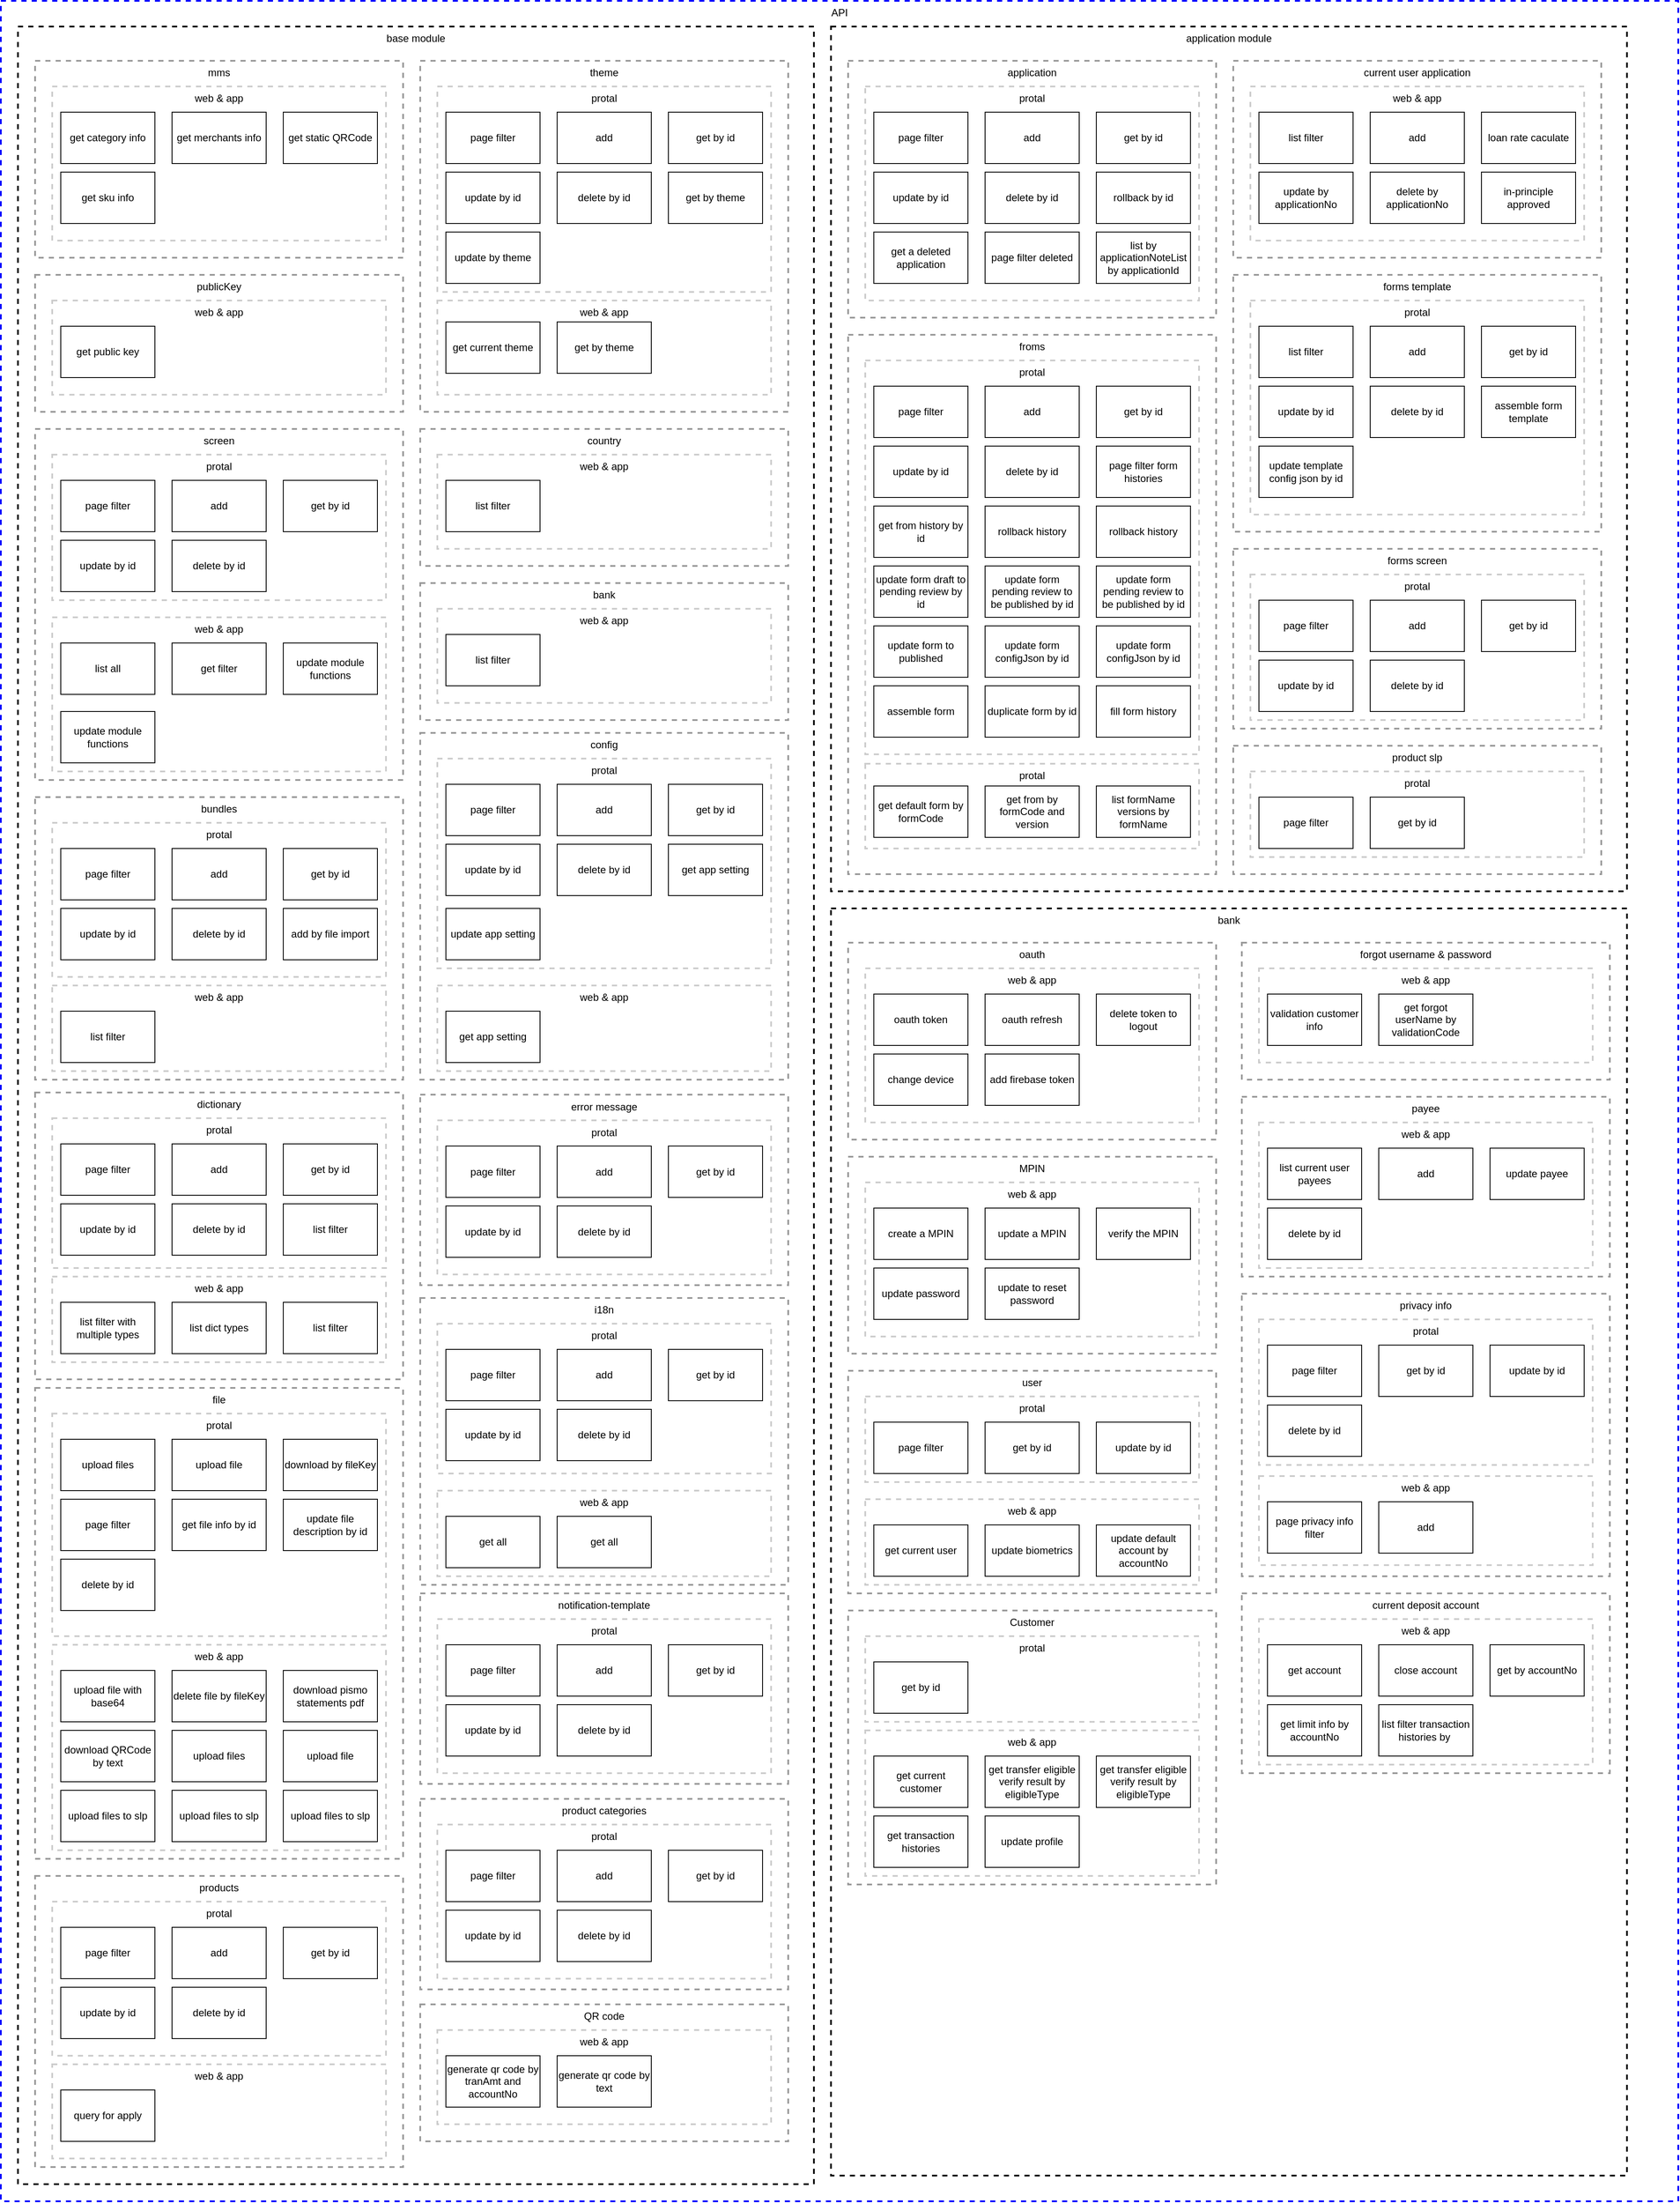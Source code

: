 <mxfile version="20.4.1" type="github">
  <diagram id="OInQUNuNO3AYRQuPPQoJ" name="第 1 页">
    <mxGraphModel dx="1875" dy="1020" grid="1" gridSize="10" guides="1" tooltips="1" connect="1" arrows="1" fold="1" page="1" pageScale="1" pageWidth="1100" pageHeight="850" math="0" shadow="0">
      <root>
        <mxCell id="0" />
        <mxCell id="1" parent="0" />
        <mxCell id="x6n-TaQfmUCHtvgikXO5-33" value="&lt;span style=&quot;font-weight: 400;&quot;&gt;API&lt;/span&gt;" style="rounded=0;whiteSpace=wrap;html=1;dashed=1;strokeWidth=2;fillColor=none;verticalAlign=top;fontStyle=1;strokeColor=#0000FF;" parent="1" vertex="1">
          <mxGeometry x="20" y="20" width="1960" height="2570" as="geometry" />
        </mxCell>
        <mxCell id="O0PW9jx7jIYoNXfm1WO1-144" value="" style="group" vertex="1" connectable="0" parent="1">
          <mxGeometry x="990" y="50" width="930" height="1010" as="geometry" />
        </mxCell>
        <mxCell id="1uEvt_R6zlW470bMk80g-108" value="&lt;span style=&quot;font-weight: 400;&quot;&gt;application&amp;nbsp;module&lt;/span&gt;" style="rounded=0;whiteSpace=wrap;html=1;dashed=1;strokeWidth=2;fillColor=none;verticalAlign=top;fontStyle=1" parent="O0PW9jx7jIYoNXfm1WO1-144" vertex="1">
          <mxGeometry width="930" height="1010" as="geometry" />
        </mxCell>
        <mxCell id="O0PW9jx7jIYoNXfm1WO1-1" value="&lt;span style=&quot;font-weight: 400;&quot;&gt;application&lt;/span&gt;" style="rounded=0;whiteSpace=wrap;html=1;dashed=1;strokeWidth=2;fillColor=none;verticalAlign=top;fontStyle=1;opacity=40;" vertex="1" parent="O0PW9jx7jIYoNXfm1WO1-144">
          <mxGeometry x="20" y="40" width="430" height="300" as="geometry" />
        </mxCell>
        <mxCell id="O0PW9jx7jIYoNXfm1WO1-2" value="&lt;span style=&quot;font-weight: 400;&quot;&gt;protal&lt;/span&gt;" style="rounded=0;whiteSpace=wrap;html=1;dashed=1;strokeWidth=2;fillColor=none;verticalAlign=top;fontStyle=1;opacity=20;" vertex="1" parent="O0PW9jx7jIYoNXfm1WO1-144">
          <mxGeometry x="40" y="70" width="390" height="250" as="geometry" />
        </mxCell>
        <mxCell id="O0PW9jx7jIYoNXfm1WO1-3" value="page filter" style="rounded=0;whiteSpace=wrap;html=1;fontColor=#000000;fillColor=none;" vertex="1" parent="O0PW9jx7jIYoNXfm1WO1-144">
          <mxGeometry x="50" y="100" width="110" height="60" as="geometry" />
        </mxCell>
        <mxCell id="O0PW9jx7jIYoNXfm1WO1-4" value="add" style="rounded=0;whiteSpace=wrap;html=1;fontColor=#000000;fillColor=none;" vertex="1" parent="O0PW9jx7jIYoNXfm1WO1-144">
          <mxGeometry x="180" y="100" width="110" height="60" as="geometry" />
        </mxCell>
        <mxCell id="O0PW9jx7jIYoNXfm1WO1-5" value="page filter deleted" style="rounded=0;whiteSpace=wrap;html=1;fontColor=#000000;fillColor=none;" vertex="1" parent="O0PW9jx7jIYoNXfm1WO1-144">
          <mxGeometry x="180" y="240" width="110" height="60" as="geometry" />
        </mxCell>
        <mxCell id="O0PW9jx7jIYoNXfm1WO1-6" value="get a deleted application" style="rounded=0;whiteSpace=wrap;html=1;fontColor=#000000;fillColor=none;" vertex="1" parent="O0PW9jx7jIYoNXfm1WO1-144">
          <mxGeometry x="50" y="240" width="110" height="60" as="geometry" />
        </mxCell>
        <mxCell id="O0PW9jx7jIYoNXfm1WO1-7" value="get by id" style="rounded=0;whiteSpace=wrap;html=1;fontColor=#000000;fillColor=none;" vertex="1" parent="O0PW9jx7jIYoNXfm1WO1-144">
          <mxGeometry x="310" y="100" width="110" height="60" as="geometry" />
        </mxCell>
        <mxCell id="O0PW9jx7jIYoNXfm1WO1-8" value="rollback by id" style="rounded=0;whiteSpace=wrap;html=1;fontColor=#000000;fillColor=none;" vertex="1" parent="O0PW9jx7jIYoNXfm1WO1-144">
          <mxGeometry x="310" y="170" width="110" height="60" as="geometry" />
        </mxCell>
        <mxCell id="O0PW9jx7jIYoNXfm1WO1-9" value="update by id" style="rounded=0;whiteSpace=wrap;html=1;fontColor=#000000;fillColor=none;" vertex="1" parent="O0PW9jx7jIYoNXfm1WO1-144">
          <mxGeometry x="50" y="170" width="110" height="60" as="geometry" />
        </mxCell>
        <mxCell id="O0PW9jx7jIYoNXfm1WO1-10" value="delete by id" style="rounded=0;whiteSpace=wrap;html=1;fontColor=#000000;fillColor=none;" vertex="1" parent="O0PW9jx7jIYoNXfm1WO1-144">
          <mxGeometry x="180" y="170" width="110" height="60" as="geometry" />
        </mxCell>
        <mxCell id="O0PW9jx7jIYoNXfm1WO1-11" value="list by applicationNoteList by applicationId" style="rounded=0;whiteSpace=wrap;html=1;fontColor=#000000;fillColor=none;" vertex="1" parent="O0PW9jx7jIYoNXfm1WO1-144">
          <mxGeometry x="310" y="240" width="110" height="60" as="geometry" />
        </mxCell>
        <mxCell id="O0PW9jx7jIYoNXfm1WO1-15" value="&lt;span style=&quot;font-weight: 400;&quot;&gt;current user application&lt;/span&gt;" style="rounded=0;whiteSpace=wrap;html=1;dashed=1;strokeWidth=2;fillColor=none;verticalAlign=top;fontStyle=1;opacity=40;" vertex="1" parent="O0PW9jx7jIYoNXfm1WO1-144">
          <mxGeometry x="470" y="40" width="430" height="230" as="geometry" />
        </mxCell>
        <mxCell id="O0PW9jx7jIYoNXfm1WO1-16" value="&lt;span style=&quot;font-weight: 400;&quot;&gt;web &amp;amp; app&lt;/span&gt;" style="rounded=0;whiteSpace=wrap;html=1;dashed=1;strokeWidth=2;fillColor=none;verticalAlign=top;fontStyle=1;opacity=20;" vertex="1" parent="O0PW9jx7jIYoNXfm1WO1-144">
          <mxGeometry x="490" y="70" width="390" height="180" as="geometry" />
        </mxCell>
        <mxCell id="O0PW9jx7jIYoNXfm1WO1-17" value="list filter" style="rounded=0;whiteSpace=wrap;html=1;fontColor=#000000;fillColor=none;" vertex="1" parent="O0PW9jx7jIYoNXfm1WO1-144">
          <mxGeometry x="500" y="100" width="110" height="60" as="geometry" />
        </mxCell>
        <mxCell id="O0PW9jx7jIYoNXfm1WO1-18" value="add" style="rounded=0;whiteSpace=wrap;html=1;fontColor=#000000;fillColor=none;" vertex="1" parent="O0PW9jx7jIYoNXfm1WO1-144">
          <mxGeometry x="630" y="100" width="110" height="60" as="geometry" />
        </mxCell>
        <mxCell id="O0PW9jx7jIYoNXfm1WO1-19" value="loan rate caculate" style="rounded=0;whiteSpace=wrap;html=1;fontColor=#000000;fillColor=none;" vertex="1" parent="O0PW9jx7jIYoNXfm1WO1-144">
          <mxGeometry x="760" y="100" width="110" height="60" as="geometry" />
        </mxCell>
        <mxCell id="O0PW9jx7jIYoNXfm1WO1-20" value="update by applicationNo" style="rounded=0;whiteSpace=wrap;html=1;fontColor=#000000;fillColor=none;" vertex="1" parent="O0PW9jx7jIYoNXfm1WO1-144">
          <mxGeometry x="500" y="170" width="110" height="60" as="geometry" />
        </mxCell>
        <mxCell id="O0PW9jx7jIYoNXfm1WO1-24" value="delete by applicationNo" style="rounded=0;whiteSpace=wrap;html=1;fontColor=#000000;fillColor=none;" vertex="1" parent="O0PW9jx7jIYoNXfm1WO1-144">
          <mxGeometry x="630" y="170" width="110" height="60" as="geometry" />
        </mxCell>
        <mxCell id="O0PW9jx7jIYoNXfm1WO1-26" value="in-principle approved" style="rounded=0;whiteSpace=wrap;html=1;fontColor=#000000;fillColor=none;" vertex="1" parent="O0PW9jx7jIYoNXfm1WO1-144">
          <mxGeometry x="760" y="170" width="110" height="60" as="geometry" />
        </mxCell>
        <mxCell id="O0PW9jx7jIYoNXfm1WO1-27" value="&lt;span style=&quot;font-weight: 400;&quot;&gt;froms&lt;/span&gt;" style="rounded=0;whiteSpace=wrap;html=1;dashed=1;strokeWidth=2;fillColor=none;verticalAlign=top;fontStyle=1;opacity=40;" vertex="1" parent="O0PW9jx7jIYoNXfm1WO1-144">
          <mxGeometry x="20" y="360" width="430" height="630" as="geometry" />
        </mxCell>
        <mxCell id="O0PW9jx7jIYoNXfm1WO1-28" value="&lt;span style=&quot;font-weight: 400;&quot;&gt;protal&lt;/span&gt;" style="rounded=0;whiteSpace=wrap;html=1;dashed=1;strokeWidth=2;fillColor=none;verticalAlign=top;fontStyle=1;opacity=20;" vertex="1" parent="O0PW9jx7jIYoNXfm1WO1-144">
          <mxGeometry x="40" y="390" width="390" height="460" as="geometry" />
        </mxCell>
        <mxCell id="O0PW9jx7jIYoNXfm1WO1-29" value="page filter" style="rounded=0;whiteSpace=wrap;html=1;fontColor=#000000;fillColor=none;" vertex="1" parent="O0PW9jx7jIYoNXfm1WO1-144">
          <mxGeometry x="50" y="420" width="110" height="60" as="geometry" />
        </mxCell>
        <mxCell id="O0PW9jx7jIYoNXfm1WO1-30" value="add" style="rounded=0;whiteSpace=wrap;html=1;fontColor=#000000;fillColor=none;" vertex="1" parent="O0PW9jx7jIYoNXfm1WO1-144">
          <mxGeometry x="180" y="420" width="110" height="60" as="geometry" />
        </mxCell>
        <mxCell id="O0PW9jx7jIYoNXfm1WO1-33" value="get by id" style="rounded=0;whiteSpace=wrap;html=1;fontColor=#000000;fillColor=none;" vertex="1" parent="O0PW9jx7jIYoNXfm1WO1-144">
          <mxGeometry x="310" y="420" width="110" height="60" as="geometry" />
        </mxCell>
        <mxCell id="O0PW9jx7jIYoNXfm1WO1-34" value="get from history by id" style="rounded=0;whiteSpace=wrap;html=1;fontColor=#000000;fillColor=none;" vertex="1" parent="O0PW9jx7jIYoNXfm1WO1-144">
          <mxGeometry x="50" y="560" width="110" height="60" as="geometry" />
        </mxCell>
        <mxCell id="O0PW9jx7jIYoNXfm1WO1-35" value="update by id" style="rounded=0;whiteSpace=wrap;html=1;fontColor=#000000;fillColor=none;" vertex="1" parent="O0PW9jx7jIYoNXfm1WO1-144">
          <mxGeometry x="50" y="490" width="110" height="60" as="geometry" />
        </mxCell>
        <mxCell id="O0PW9jx7jIYoNXfm1WO1-36" value="delete by id" style="rounded=0;whiteSpace=wrap;html=1;fontColor=#000000;fillColor=none;" vertex="1" parent="O0PW9jx7jIYoNXfm1WO1-144">
          <mxGeometry x="180" y="490" width="110" height="60" as="geometry" />
        </mxCell>
        <mxCell id="O0PW9jx7jIYoNXfm1WO1-37" value="page filter form histories" style="rounded=0;whiteSpace=wrap;html=1;fontColor=#000000;fillColor=none;" vertex="1" parent="O0PW9jx7jIYoNXfm1WO1-144">
          <mxGeometry x="310" y="490" width="110" height="60" as="geometry" />
        </mxCell>
        <mxCell id="O0PW9jx7jIYoNXfm1WO1-38" value="rollback history" style="rounded=0;whiteSpace=wrap;html=1;fontColor=#000000;fillColor=none;" vertex="1" parent="O0PW9jx7jIYoNXfm1WO1-144">
          <mxGeometry x="180" y="560" width="110" height="60" as="geometry" />
        </mxCell>
        <mxCell id="O0PW9jx7jIYoNXfm1WO1-39" value="rollback history" style="rounded=0;whiteSpace=wrap;html=1;fontColor=#000000;fillColor=none;" vertex="1" parent="O0PW9jx7jIYoNXfm1WO1-144">
          <mxGeometry x="310" y="560" width="110" height="60" as="geometry" />
        </mxCell>
        <mxCell id="O0PW9jx7jIYoNXfm1WO1-40" value="update form draft to pending review by id" style="rounded=0;whiteSpace=wrap;html=1;fontColor=#000000;fillColor=none;" vertex="1" parent="O0PW9jx7jIYoNXfm1WO1-144">
          <mxGeometry x="50" y="630" width="110" height="60" as="geometry" />
        </mxCell>
        <mxCell id="O0PW9jx7jIYoNXfm1WO1-41" value="update form pending review to be published by id" style="rounded=0;whiteSpace=wrap;html=1;fontColor=#000000;fillColor=none;" vertex="1" parent="O0PW9jx7jIYoNXfm1WO1-144">
          <mxGeometry x="180" y="630" width="110" height="60" as="geometry" />
        </mxCell>
        <mxCell id="O0PW9jx7jIYoNXfm1WO1-42" value="update form pending review to be published by id" style="rounded=0;whiteSpace=wrap;html=1;fontColor=#000000;fillColor=none;" vertex="1" parent="O0PW9jx7jIYoNXfm1WO1-144">
          <mxGeometry x="310" y="630" width="110" height="60" as="geometry" />
        </mxCell>
        <mxCell id="O0PW9jx7jIYoNXfm1WO1-43" value="update form to published" style="rounded=0;whiteSpace=wrap;html=1;fontColor=#000000;fillColor=none;" vertex="1" parent="O0PW9jx7jIYoNXfm1WO1-144">
          <mxGeometry x="50" y="700" width="110" height="60" as="geometry" />
        </mxCell>
        <mxCell id="O0PW9jx7jIYoNXfm1WO1-44" value="update form configJson by id" style="rounded=0;whiteSpace=wrap;html=1;fontColor=#000000;fillColor=none;" vertex="1" parent="O0PW9jx7jIYoNXfm1WO1-144">
          <mxGeometry x="180" y="700" width="110" height="60" as="geometry" />
        </mxCell>
        <mxCell id="O0PW9jx7jIYoNXfm1WO1-45" value="update form configJson by id" style="rounded=0;whiteSpace=wrap;html=1;fontColor=#000000;fillColor=none;" vertex="1" parent="O0PW9jx7jIYoNXfm1WO1-144">
          <mxGeometry x="310" y="700" width="110" height="60" as="geometry" />
        </mxCell>
        <mxCell id="O0PW9jx7jIYoNXfm1WO1-46" value="assemble form" style="rounded=0;whiteSpace=wrap;html=1;fontColor=#000000;fillColor=none;" vertex="1" parent="O0PW9jx7jIYoNXfm1WO1-144">
          <mxGeometry x="50" y="770" width="110" height="60" as="geometry" />
        </mxCell>
        <mxCell id="O0PW9jx7jIYoNXfm1WO1-47" value="duplicate form by id" style="rounded=0;whiteSpace=wrap;html=1;fontColor=#000000;fillColor=none;" vertex="1" parent="O0PW9jx7jIYoNXfm1WO1-144">
          <mxGeometry x="180" y="770" width="110" height="60" as="geometry" />
        </mxCell>
        <mxCell id="O0PW9jx7jIYoNXfm1WO1-48" value="fill form history" style="rounded=0;whiteSpace=wrap;html=1;fontColor=#000000;fillColor=none;" vertex="1" parent="O0PW9jx7jIYoNXfm1WO1-144">
          <mxGeometry x="310" y="770" width="110" height="60" as="geometry" />
        </mxCell>
        <mxCell id="O0PW9jx7jIYoNXfm1WO1-50" value="&lt;span style=&quot;font-weight: 400;&quot;&gt;protal&lt;/span&gt;" style="rounded=0;whiteSpace=wrap;html=1;dashed=1;strokeWidth=2;fillColor=none;verticalAlign=top;fontStyle=1;opacity=20;" vertex="1" parent="O0PW9jx7jIYoNXfm1WO1-144">
          <mxGeometry x="40" y="861" width="390" height="99" as="geometry" />
        </mxCell>
        <mxCell id="O0PW9jx7jIYoNXfm1WO1-54" value="get default form by formCode" style="rounded=0;whiteSpace=wrap;html=1;fontColor=#000000;fillColor=none;" vertex="1" parent="O0PW9jx7jIYoNXfm1WO1-144">
          <mxGeometry x="50" y="887" width="110" height="60" as="geometry" />
        </mxCell>
        <mxCell id="O0PW9jx7jIYoNXfm1WO1-55" value="get from by formCode and version" style="rounded=0;whiteSpace=wrap;html=1;fontColor=#000000;fillColor=none;" vertex="1" parent="O0PW9jx7jIYoNXfm1WO1-144">
          <mxGeometry x="180" y="887" width="110" height="60" as="geometry" />
        </mxCell>
        <mxCell id="O0PW9jx7jIYoNXfm1WO1-56" value="list formName versions by formName" style="rounded=0;whiteSpace=wrap;html=1;fontColor=#000000;fillColor=none;" vertex="1" parent="O0PW9jx7jIYoNXfm1WO1-144">
          <mxGeometry x="310" y="887" width="110" height="60" as="geometry" />
        </mxCell>
        <mxCell id="O0PW9jx7jIYoNXfm1WO1-57" value="&lt;span style=&quot;font-weight: 400;&quot;&gt;forms template&lt;/span&gt;" style="rounded=0;whiteSpace=wrap;html=1;dashed=1;strokeWidth=2;fillColor=none;verticalAlign=top;fontStyle=1;opacity=40;" vertex="1" parent="O0PW9jx7jIYoNXfm1WO1-144">
          <mxGeometry x="470" y="290" width="430" height="300" as="geometry" />
        </mxCell>
        <mxCell id="O0PW9jx7jIYoNXfm1WO1-58" value="&lt;span style=&quot;font-weight: 400;&quot;&gt;protal&lt;/span&gt;" style="rounded=0;whiteSpace=wrap;html=1;dashed=1;strokeWidth=2;fillColor=none;verticalAlign=top;fontStyle=1;opacity=20;" vertex="1" parent="O0PW9jx7jIYoNXfm1WO1-144">
          <mxGeometry x="490" y="320" width="390" height="250" as="geometry" />
        </mxCell>
        <mxCell id="O0PW9jx7jIYoNXfm1WO1-59" value="list filter" style="rounded=0;whiteSpace=wrap;html=1;fontColor=#000000;fillColor=none;" vertex="1" parent="O0PW9jx7jIYoNXfm1WO1-144">
          <mxGeometry x="500" y="350" width="110" height="60" as="geometry" />
        </mxCell>
        <mxCell id="O0PW9jx7jIYoNXfm1WO1-60" value="add" style="rounded=0;whiteSpace=wrap;html=1;fontColor=#000000;fillColor=none;" vertex="1" parent="O0PW9jx7jIYoNXfm1WO1-144">
          <mxGeometry x="630" y="350" width="110" height="60" as="geometry" />
        </mxCell>
        <mxCell id="O0PW9jx7jIYoNXfm1WO1-61" value="get by id" style="rounded=0;whiteSpace=wrap;html=1;fontColor=#000000;fillColor=none;" vertex="1" parent="O0PW9jx7jIYoNXfm1WO1-144">
          <mxGeometry x="760" y="350" width="110" height="60" as="geometry" />
        </mxCell>
        <mxCell id="O0PW9jx7jIYoNXfm1WO1-62" value="update by id" style="rounded=0;whiteSpace=wrap;html=1;fontColor=#000000;fillColor=none;" vertex="1" parent="O0PW9jx7jIYoNXfm1WO1-144">
          <mxGeometry x="500" y="420" width="110" height="60" as="geometry" />
        </mxCell>
        <mxCell id="O0PW9jx7jIYoNXfm1WO1-63" value="delete by id" style="rounded=0;whiteSpace=wrap;html=1;fontColor=#000000;fillColor=none;" vertex="1" parent="O0PW9jx7jIYoNXfm1WO1-144">
          <mxGeometry x="630" y="420" width="110" height="60" as="geometry" />
        </mxCell>
        <mxCell id="O0PW9jx7jIYoNXfm1WO1-64" value="assemble form template" style="rounded=0;whiteSpace=wrap;html=1;fontColor=#000000;fillColor=none;" vertex="1" parent="O0PW9jx7jIYoNXfm1WO1-144">
          <mxGeometry x="760" y="420" width="110" height="60" as="geometry" />
        </mxCell>
        <mxCell id="O0PW9jx7jIYoNXfm1WO1-65" value="update template config json by id" style="rounded=0;whiteSpace=wrap;html=1;fontColor=#000000;fillColor=none;" vertex="1" parent="O0PW9jx7jIYoNXfm1WO1-144">
          <mxGeometry x="500" y="490" width="110" height="60" as="geometry" />
        </mxCell>
        <mxCell id="O0PW9jx7jIYoNXfm1WO1-67" value="&lt;span style=&quot;font-weight: 400;&quot;&gt;forms screen&lt;/span&gt;" style="rounded=0;whiteSpace=wrap;html=1;dashed=1;strokeWidth=2;fillColor=none;verticalAlign=top;fontStyle=1;opacity=40;" vertex="1" parent="O0PW9jx7jIYoNXfm1WO1-144">
          <mxGeometry x="470" y="610" width="430" height="210" as="geometry" />
        </mxCell>
        <mxCell id="O0PW9jx7jIYoNXfm1WO1-68" value="&lt;span style=&quot;font-weight: 400;&quot;&gt;protal&lt;/span&gt;" style="rounded=0;whiteSpace=wrap;html=1;dashed=1;strokeWidth=2;fillColor=none;verticalAlign=top;fontStyle=1;opacity=20;" vertex="1" parent="O0PW9jx7jIYoNXfm1WO1-144">
          <mxGeometry x="490" y="640" width="390" height="170" as="geometry" />
        </mxCell>
        <mxCell id="O0PW9jx7jIYoNXfm1WO1-69" value="page filter" style="rounded=0;whiteSpace=wrap;html=1;fontColor=#000000;fillColor=none;" vertex="1" parent="O0PW9jx7jIYoNXfm1WO1-144">
          <mxGeometry x="500" y="670" width="110" height="60" as="geometry" />
        </mxCell>
        <mxCell id="O0PW9jx7jIYoNXfm1WO1-70" value="add" style="rounded=0;whiteSpace=wrap;html=1;fontColor=#000000;fillColor=none;" vertex="1" parent="O0PW9jx7jIYoNXfm1WO1-144">
          <mxGeometry x="630" y="670" width="110" height="60" as="geometry" />
        </mxCell>
        <mxCell id="O0PW9jx7jIYoNXfm1WO1-71" value="get by id" style="rounded=0;whiteSpace=wrap;html=1;fontColor=#000000;fillColor=none;" vertex="1" parent="O0PW9jx7jIYoNXfm1WO1-144">
          <mxGeometry x="760" y="670" width="110" height="60" as="geometry" />
        </mxCell>
        <mxCell id="O0PW9jx7jIYoNXfm1WO1-72" value="update by id" style="rounded=0;whiteSpace=wrap;html=1;fontColor=#000000;fillColor=none;" vertex="1" parent="O0PW9jx7jIYoNXfm1WO1-144">
          <mxGeometry x="500" y="740" width="110" height="60" as="geometry" />
        </mxCell>
        <mxCell id="O0PW9jx7jIYoNXfm1WO1-73" value="delete by id" style="rounded=0;whiteSpace=wrap;html=1;fontColor=#000000;fillColor=none;" vertex="1" parent="O0PW9jx7jIYoNXfm1WO1-144">
          <mxGeometry x="630" y="740" width="110" height="60" as="geometry" />
        </mxCell>
        <mxCell id="O0PW9jx7jIYoNXfm1WO1-77" value="&lt;span style=&quot;font-weight: 400;&quot;&gt;product slp&lt;/span&gt;" style="rounded=0;whiteSpace=wrap;html=1;dashed=1;strokeWidth=2;fillColor=none;verticalAlign=top;fontStyle=1;opacity=40;" vertex="1" parent="O0PW9jx7jIYoNXfm1WO1-144">
          <mxGeometry x="470" y="840" width="430" height="150" as="geometry" />
        </mxCell>
        <mxCell id="O0PW9jx7jIYoNXfm1WO1-78" value="&lt;span style=&quot;font-weight: 400;&quot;&gt;protal&lt;/span&gt;" style="rounded=0;whiteSpace=wrap;html=1;dashed=1;strokeWidth=2;fillColor=none;verticalAlign=top;fontStyle=1;opacity=20;" vertex="1" parent="O0PW9jx7jIYoNXfm1WO1-144">
          <mxGeometry x="490" y="870" width="390" height="100" as="geometry" />
        </mxCell>
        <mxCell id="O0PW9jx7jIYoNXfm1WO1-79" value="page filter" style="rounded=0;whiteSpace=wrap;html=1;fontColor=#000000;fillColor=none;" vertex="1" parent="O0PW9jx7jIYoNXfm1WO1-144">
          <mxGeometry x="500" y="900" width="110" height="60" as="geometry" />
        </mxCell>
        <mxCell id="O0PW9jx7jIYoNXfm1WO1-80" value="get by id" style="rounded=0;whiteSpace=wrap;html=1;fontColor=#000000;fillColor=none;" vertex="1" parent="O0PW9jx7jIYoNXfm1WO1-144">
          <mxGeometry x="630" y="900" width="110" height="60" as="geometry" />
        </mxCell>
        <mxCell id="O0PW9jx7jIYoNXfm1WO1-252" value="" style="group" vertex="1" connectable="0" parent="1">
          <mxGeometry x="40" y="50" width="930" height="2520" as="geometry" />
        </mxCell>
        <mxCell id="O0PW9jx7jIYoNXfm1WO1-81" value="&lt;span style=&quot;font-weight: 400;&quot;&gt;base module&lt;/span&gt;" style="rounded=0;whiteSpace=wrap;html=1;dashed=1;strokeWidth=2;fillColor=none;verticalAlign=top;fontStyle=1" vertex="1" parent="O0PW9jx7jIYoNXfm1WO1-252">
          <mxGeometry width="930" height="2520" as="geometry" />
        </mxCell>
        <mxCell id="O0PW9jx7jIYoNXfm1WO1-82" value="&lt;span style=&quot;font-weight: 400;&quot;&gt;mms&lt;/span&gt;" style="rounded=0;whiteSpace=wrap;html=1;dashed=1;strokeWidth=2;fillColor=none;verticalAlign=top;fontStyle=1;opacity=40;" vertex="1" parent="O0PW9jx7jIYoNXfm1WO1-252">
          <mxGeometry x="20" y="40" width="430" height="230" as="geometry" />
        </mxCell>
        <mxCell id="O0PW9jx7jIYoNXfm1WO1-83" value="&lt;span style=&quot;font-weight: 400;&quot;&gt;web &amp;amp; app&lt;/span&gt;" style="rounded=0;whiteSpace=wrap;html=1;dashed=1;strokeWidth=2;fillColor=none;verticalAlign=top;fontStyle=1;opacity=20;" vertex="1" parent="O0PW9jx7jIYoNXfm1WO1-252">
          <mxGeometry x="40" y="70" width="390" height="180" as="geometry" />
        </mxCell>
        <mxCell id="O0PW9jx7jIYoNXfm1WO1-84" value="get category info" style="rounded=0;whiteSpace=wrap;html=1;fontColor=#000000;fillColor=none;" vertex="1" parent="O0PW9jx7jIYoNXfm1WO1-252">
          <mxGeometry x="50" y="100" width="110" height="60" as="geometry" />
        </mxCell>
        <mxCell id="O0PW9jx7jIYoNXfm1WO1-85" value="get merchants info" style="rounded=0;whiteSpace=wrap;html=1;fontColor=#000000;fillColor=none;" vertex="1" parent="O0PW9jx7jIYoNXfm1WO1-252">
          <mxGeometry x="180" y="100" width="110" height="60" as="geometry" />
        </mxCell>
        <mxCell id="O0PW9jx7jIYoNXfm1WO1-88" value="get static QRCode" style="rounded=0;whiteSpace=wrap;html=1;fontColor=#000000;fillColor=none;" vertex="1" parent="O0PW9jx7jIYoNXfm1WO1-252">
          <mxGeometry x="310" y="100" width="110" height="60" as="geometry" />
        </mxCell>
        <mxCell id="O0PW9jx7jIYoNXfm1WO1-90" value="get sku info" style="rounded=0;whiteSpace=wrap;html=1;fontColor=#000000;fillColor=none;" vertex="1" parent="O0PW9jx7jIYoNXfm1WO1-252">
          <mxGeometry x="50" y="170" width="110" height="60" as="geometry" />
        </mxCell>
        <mxCell id="O0PW9jx7jIYoNXfm1WO1-93" value="&lt;span style=&quot;font-weight: 400;&quot;&gt;publicKey&lt;/span&gt;" style="rounded=0;whiteSpace=wrap;html=1;dashed=1;strokeWidth=2;fillColor=none;verticalAlign=top;fontStyle=1;opacity=40;" vertex="1" parent="O0PW9jx7jIYoNXfm1WO1-252">
          <mxGeometry x="20" y="290" width="430" height="160" as="geometry" />
        </mxCell>
        <mxCell id="O0PW9jx7jIYoNXfm1WO1-94" value="&lt;span style=&quot;font-weight: 400;&quot;&gt;web &amp;amp; app&lt;/span&gt;" style="rounded=0;whiteSpace=wrap;html=1;dashed=1;strokeWidth=2;fillColor=none;verticalAlign=top;fontStyle=1;opacity=20;" vertex="1" parent="O0PW9jx7jIYoNXfm1WO1-252">
          <mxGeometry x="40" y="320" width="390" height="110" as="geometry" />
        </mxCell>
        <mxCell id="O0PW9jx7jIYoNXfm1WO1-95" value="get public key" style="rounded=0;whiteSpace=wrap;html=1;fontColor=#000000;fillColor=none;" vertex="1" parent="O0PW9jx7jIYoNXfm1WO1-252">
          <mxGeometry x="50" y="350" width="110" height="60" as="geometry" />
        </mxCell>
        <mxCell id="O0PW9jx7jIYoNXfm1WO1-99" value="&lt;span style=&quot;font-weight: 400;&quot;&gt;screen&lt;/span&gt;" style="rounded=0;whiteSpace=wrap;html=1;dashed=1;strokeWidth=2;fillColor=none;verticalAlign=top;fontStyle=1;opacity=40;" vertex="1" parent="O0PW9jx7jIYoNXfm1WO1-252">
          <mxGeometry x="20" y="470" width="430" height="410" as="geometry" />
        </mxCell>
        <mxCell id="O0PW9jx7jIYoNXfm1WO1-100" value="&lt;span style=&quot;font-weight: 400;&quot;&gt;protal&lt;/span&gt;" style="rounded=0;whiteSpace=wrap;html=1;dashed=1;strokeWidth=2;fillColor=none;verticalAlign=top;fontStyle=1;opacity=20;" vertex="1" parent="O0PW9jx7jIYoNXfm1WO1-252">
          <mxGeometry x="40" y="500" width="390" height="170" as="geometry" />
        </mxCell>
        <mxCell id="O0PW9jx7jIYoNXfm1WO1-102" value="&lt;span style=&quot;font-weight: 400;&quot;&gt;web &amp;amp; app&lt;/span&gt;" style="rounded=0;whiteSpace=wrap;html=1;dashed=1;strokeWidth=2;fillColor=none;verticalAlign=top;fontStyle=1;opacity=20;" vertex="1" parent="O0PW9jx7jIYoNXfm1WO1-252">
          <mxGeometry x="40" y="690" width="390" height="180" as="geometry" />
        </mxCell>
        <mxCell id="O0PW9jx7jIYoNXfm1WO1-109" value="get filter" style="rounded=0;whiteSpace=wrap;html=1;fontColor=#000000;fillColor=none;" vertex="1" parent="O0PW9jx7jIYoNXfm1WO1-252">
          <mxGeometry x="180" y="720" width="110" height="60" as="geometry" />
        </mxCell>
        <mxCell id="O0PW9jx7jIYoNXfm1WO1-110" value="list all" style="rounded=0;whiteSpace=wrap;html=1;fontColor=#000000;fillColor=none;" vertex="1" parent="O0PW9jx7jIYoNXfm1WO1-252">
          <mxGeometry x="50" y="720" width="110" height="60" as="geometry" />
        </mxCell>
        <mxCell id="O0PW9jx7jIYoNXfm1WO1-111" value="update module functions" style="rounded=0;whiteSpace=wrap;html=1;fontColor=#000000;fillColor=none;" vertex="1" parent="O0PW9jx7jIYoNXfm1WO1-252">
          <mxGeometry x="310" y="720" width="110" height="60" as="geometry" />
        </mxCell>
        <mxCell id="O0PW9jx7jIYoNXfm1WO1-112" value="update module functions" style="rounded=0;whiteSpace=wrap;html=1;fontColor=#000000;fillColor=none;" vertex="1" parent="O0PW9jx7jIYoNXfm1WO1-252">
          <mxGeometry x="50" y="800" width="110" height="60" as="geometry" />
        </mxCell>
        <mxCell id="O0PW9jx7jIYoNXfm1WO1-118" value="&lt;span style=&quot;font-weight: 400;&quot;&gt;theme&lt;/span&gt;" style="rounded=0;whiteSpace=wrap;html=1;dashed=1;strokeWidth=2;fillColor=none;verticalAlign=top;fontStyle=1;opacity=40;" vertex="1" parent="O0PW9jx7jIYoNXfm1WO1-252">
          <mxGeometry x="470" y="40" width="430" height="410" as="geometry" />
        </mxCell>
        <mxCell id="O0PW9jx7jIYoNXfm1WO1-119" value="&lt;span style=&quot;font-weight: 400;&quot;&gt;protal&lt;/span&gt;" style="rounded=0;whiteSpace=wrap;html=1;dashed=1;strokeWidth=2;fillColor=none;verticalAlign=top;fontStyle=1;opacity=20;" vertex="1" parent="O0PW9jx7jIYoNXfm1WO1-252">
          <mxGeometry x="490" y="70" width="390" height="240" as="geometry" />
        </mxCell>
        <mxCell id="O0PW9jx7jIYoNXfm1WO1-104" value="page filter" style="rounded=0;whiteSpace=wrap;html=1;fontColor=#000000;fillColor=none;" vertex="1" parent="O0PW9jx7jIYoNXfm1WO1-252">
          <mxGeometry x="500" y="100" width="110" height="60" as="geometry" />
        </mxCell>
        <mxCell id="O0PW9jx7jIYoNXfm1WO1-105" value="add" style="rounded=0;whiteSpace=wrap;html=1;fontColor=#000000;fillColor=none;" vertex="1" parent="O0PW9jx7jIYoNXfm1WO1-252">
          <mxGeometry x="630" y="100" width="110" height="60" as="geometry" />
        </mxCell>
        <mxCell id="O0PW9jx7jIYoNXfm1WO1-106" value="get by id" style="rounded=0;whiteSpace=wrap;html=1;fontColor=#000000;fillColor=none;" vertex="1" parent="O0PW9jx7jIYoNXfm1WO1-252">
          <mxGeometry x="760" y="100" width="110" height="60" as="geometry" />
        </mxCell>
        <mxCell id="O0PW9jx7jIYoNXfm1WO1-107" value="update by id" style="rounded=0;whiteSpace=wrap;html=1;fontColor=#000000;fillColor=none;" vertex="1" parent="O0PW9jx7jIYoNXfm1WO1-252">
          <mxGeometry x="500" y="170" width="110" height="60" as="geometry" />
        </mxCell>
        <mxCell id="O0PW9jx7jIYoNXfm1WO1-108" value="delete by id" style="rounded=0;whiteSpace=wrap;html=1;fontColor=#000000;fillColor=none;" vertex="1" parent="O0PW9jx7jIYoNXfm1WO1-252">
          <mxGeometry x="630" y="170" width="110" height="60" as="geometry" />
        </mxCell>
        <mxCell id="O0PW9jx7jIYoNXfm1WO1-124" value="get by theme" style="rounded=0;whiteSpace=wrap;html=1;fontColor=#000000;fillColor=none;" vertex="1" parent="O0PW9jx7jIYoNXfm1WO1-252">
          <mxGeometry x="760" y="170" width="110" height="60" as="geometry" />
        </mxCell>
        <mxCell id="O0PW9jx7jIYoNXfm1WO1-125" value="page filter" style="rounded=0;whiteSpace=wrap;html=1;fontColor=#000000;fillColor=none;" vertex="1" parent="O0PW9jx7jIYoNXfm1WO1-252">
          <mxGeometry x="50" y="530" width="110" height="60" as="geometry" />
        </mxCell>
        <mxCell id="O0PW9jx7jIYoNXfm1WO1-126" value="add" style="rounded=0;whiteSpace=wrap;html=1;fontColor=#000000;fillColor=none;" vertex="1" parent="O0PW9jx7jIYoNXfm1WO1-252">
          <mxGeometry x="180" y="530" width="110" height="60" as="geometry" />
        </mxCell>
        <mxCell id="O0PW9jx7jIYoNXfm1WO1-127" value="get by id" style="rounded=0;whiteSpace=wrap;html=1;fontColor=#000000;fillColor=none;" vertex="1" parent="O0PW9jx7jIYoNXfm1WO1-252">
          <mxGeometry x="310" y="530" width="110" height="60" as="geometry" />
        </mxCell>
        <mxCell id="O0PW9jx7jIYoNXfm1WO1-128" value="update by id" style="rounded=0;whiteSpace=wrap;html=1;fontColor=#000000;fillColor=none;" vertex="1" parent="O0PW9jx7jIYoNXfm1WO1-252">
          <mxGeometry x="50" y="600" width="110" height="60" as="geometry" />
        </mxCell>
        <mxCell id="O0PW9jx7jIYoNXfm1WO1-129" value="delete by id" style="rounded=0;whiteSpace=wrap;html=1;fontColor=#000000;fillColor=none;" vertex="1" parent="O0PW9jx7jIYoNXfm1WO1-252">
          <mxGeometry x="180" y="600" width="110" height="60" as="geometry" />
        </mxCell>
        <mxCell id="O0PW9jx7jIYoNXfm1WO1-130" value="update by theme" style="rounded=0;whiteSpace=wrap;html=1;fontColor=#000000;fillColor=none;" vertex="1" parent="O0PW9jx7jIYoNXfm1WO1-252">
          <mxGeometry x="500" y="240" width="110" height="60" as="geometry" />
        </mxCell>
        <mxCell id="O0PW9jx7jIYoNXfm1WO1-131" value="&lt;span style=&quot;font-weight: 400;&quot;&gt;web &amp;amp; app&lt;/span&gt;" style="rounded=0;whiteSpace=wrap;html=1;dashed=1;strokeWidth=2;fillColor=none;verticalAlign=top;fontStyle=1;opacity=20;" vertex="1" parent="O0PW9jx7jIYoNXfm1WO1-252">
          <mxGeometry x="490" y="320" width="390" height="110" as="geometry" />
        </mxCell>
        <mxCell id="O0PW9jx7jIYoNXfm1WO1-132" value="get current theme" style="rounded=0;whiteSpace=wrap;html=1;fontColor=#000000;fillColor=none;" vertex="1" parent="O0PW9jx7jIYoNXfm1WO1-252">
          <mxGeometry x="500" y="345" width="110" height="60" as="geometry" />
        </mxCell>
        <mxCell id="O0PW9jx7jIYoNXfm1WO1-133" value="get by theme" style="rounded=0;whiteSpace=wrap;html=1;fontColor=#000000;fillColor=none;" vertex="1" parent="O0PW9jx7jIYoNXfm1WO1-252">
          <mxGeometry x="630" y="345" width="110" height="60" as="geometry" />
        </mxCell>
        <mxCell id="O0PW9jx7jIYoNXfm1WO1-138" value="&lt;span style=&quot;font-weight: 400;&quot;&gt;country&lt;/span&gt;" style="rounded=0;whiteSpace=wrap;html=1;dashed=1;strokeWidth=2;fillColor=none;verticalAlign=top;fontStyle=1;opacity=40;" vertex="1" parent="O0PW9jx7jIYoNXfm1WO1-252">
          <mxGeometry x="470" y="470" width="430" height="160" as="geometry" />
        </mxCell>
        <mxCell id="O0PW9jx7jIYoNXfm1WO1-139" value="&lt;span style=&quot;font-weight: 400;&quot;&gt;web &amp;amp; app&lt;/span&gt;" style="rounded=0;whiteSpace=wrap;html=1;dashed=1;strokeWidth=2;fillColor=none;verticalAlign=top;fontStyle=1;opacity=20;" vertex="1" parent="O0PW9jx7jIYoNXfm1WO1-252">
          <mxGeometry x="490" y="500" width="390" height="110" as="geometry" />
        </mxCell>
        <mxCell id="O0PW9jx7jIYoNXfm1WO1-140" value="list filter" style="rounded=0;whiteSpace=wrap;html=1;fontColor=#000000;fillColor=none;" vertex="1" parent="O0PW9jx7jIYoNXfm1WO1-252">
          <mxGeometry x="500" y="530" width="110" height="60" as="geometry" />
        </mxCell>
        <mxCell id="O0PW9jx7jIYoNXfm1WO1-141" value="&lt;span style=&quot;font-weight: 400;&quot;&gt;bank&lt;/span&gt;" style="rounded=0;whiteSpace=wrap;html=1;dashed=1;strokeWidth=2;fillColor=none;verticalAlign=top;fontStyle=1;opacity=40;" vertex="1" parent="O0PW9jx7jIYoNXfm1WO1-252">
          <mxGeometry x="470" y="650" width="430" height="160" as="geometry" />
        </mxCell>
        <mxCell id="O0PW9jx7jIYoNXfm1WO1-142" value="&lt;span style=&quot;font-weight: 400;&quot;&gt;web &amp;amp; app&lt;/span&gt;" style="rounded=0;whiteSpace=wrap;html=1;dashed=1;strokeWidth=2;fillColor=none;verticalAlign=top;fontStyle=1;opacity=20;" vertex="1" parent="O0PW9jx7jIYoNXfm1WO1-252">
          <mxGeometry x="490" y="680" width="390" height="110" as="geometry" />
        </mxCell>
        <mxCell id="O0PW9jx7jIYoNXfm1WO1-143" value="list filter" style="rounded=0;whiteSpace=wrap;html=1;fontColor=#000000;fillColor=none;" vertex="1" parent="O0PW9jx7jIYoNXfm1WO1-252">
          <mxGeometry x="500" y="710" width="110" height="60" as="geometry" />
        </mxCell>
        <mxCell id="O0PW9jx7jIYoNXfm1WO1-145" value="&lt;span style=&quot;font-weight: 400;&quot;&gt;bundles&lt;/span&gt;" style="rounded=0;whiteSpace=wrap;html=1;dashed=1;strokeWidth=2;fillColor=none;verticalAlign=top;fontStyle=1;opacity=40;" vertex="1" parent="O0PW9jx7jIYoNXfm1WO1-252">
          <mxGeometry x="20" y="900" width="430" height="330" as="geometry" />
        </mxCell>
        <mxCell id="O0PW9jx7jIYoNXfm1WO1-146" value="&lt;span style=&quot;font-weight: 400;&quot;&gt;protal&lt;/span&gt;" style="rounded=0;whiteSpace=wrap;html=1;dashed=1;strokeWidth=2;fillColor=none;verticalAlign=top;fontStyle=1;opacity=20;" vertex="1" parent="O0PW9jx7jIYoNXfm1WO1-252">
          <mxGeometry x="40" y="930" width="390" height="180" as="geometry" />
        </mxCell>
        <mxCell id="O0PW9jx7jIYoNXfm1WO1-148" value="&lt;span style=&quot;font-weight: 400;&quot;&gt;web &amp;amp; app&lt;/span&gt;" style="rounded=0;whiteSpace=wrap;html=1;dashed=1;strokeWidth=2;fillColor=none;verticalAlign=top;fontStyle=1;opacity=20;" vertex="1" parent="O0PW9jx7jIYoNXfm1WO1-252">
          <mxGeometry x="40" y="1120" width="390" height="100" as="geometry" />
        </mxCell>
        <mxCell id="O0PW9jx7jIYoNXfm1WO1-149" value="page filter" style="rounded=0;whiteSpace=wrap;html=1;fontColor=#000000;fillColor=none;" vertex="1" parent="O0PW9jx7jIYoNXfm1WO1-252">
          <mxGeometry x="50" y="960" width="110" height="60" as="geometry" />
        </mxCell>
        <mxCell id="O0PW9jx7jIYoNXfm1WO1-150" value="add" style="rounded=0;whiteSpace=wrap;html=1;fontColor=#000000;fillColor=none;" vertex="1" parent="O0PW9jx7jIYoNXfm1WO1-252">
          <mxGeometry x="180" y="960" width="110" height="60" as="geometry" />
        </mxCell>
        <mxCell id="O0PW9jx7jIYoNXfm1WO1-151" value="get by id" style="rounded=0;whiteSpace=wrap;html=1;fontColor=#000000;fillColor=none;" vertex="1" parent="O0PW9jx7jIYoNXfm1WO1-252">
          <mxGeometry x="310" y="960" width="110" height="60" as="geometry" />
        </mxCell>
        <mxCell id="O0PW9jx7jIYoNXfm1WO1-152" value="update by id" style="rounded=0;whiteSpace=wrap;html=1;fontColor=#000000;fillColor=none;" vertex="1" parent="O0PW9jx7jIYoNXfm1WO1-252">
          <mxGeometry x="50" y="1030" width="110" height="60" as="geometry" />
        </mxCell>
        <mxCell id="O0PW9jx7jIYoNXfm1WO1-153" value="delete by id" style="rounded=0;whiteSpace=wrap;html=1;fontColor=#000000;fillColor=none;" vertex="1" parent="O0PW9jx7jIYoNXfm1WO1-252">
          <mxGeometry x="180" y="1030" width="110" height="60" as="geometry" />
        </mxCell>
        <mxCell id="O0PW9jx7jIYoNXfm1WO1-154" value="add by file import" style="rounded=0;whiteSpace=wrap;html=1;fontColor=#000000;fillColor=none;" vertex="1" parent="O0PW9jx7jIYoNXfm1WO1-252">
          <mxGeometry x="310" y="1030" width="110" height="60" as="geometry" />
        </mxCell>
        <mxCell id="O0PW9jx7jIYoNXfm1WO1-155" value="list filter" style="rounded=0;whiteSpace=wrap;html=1;fontColor=#000000;fillColor=none;" vertex="1" parent="O0PW9jx7jIYoNXfm1WO1-252">
          <mxGeometry x="50" y="1150" width="110" height="60" as="geometry" />
        </mxCell>
        <mxCell id="O0PW9jx7jIYoNXfm1WO1-157" value="&lt;span style=&quot;font-weight: 400;&quot;&gt;config&lt;/span&gt;" style="rounded=0;whiteSpace=wrap;html=1;dashed=1;strokeWidth=2;fillColor=none;verticalAlign=top;fontStyle=1;opacity=40;" vertex="1" parent="O0PW9jx7jIYoNXfm1WO1-252">
          <mxGeometry x="470" y="825" width="430" height="405" as="geometry" />
        </mxCell>
        <mxCell id="O0PW9jx7jIYoNXfm1WO1-158" value="&lt;span style=&quot;font-weight: 400;&quot;&gt;protal&lt;/span&gt;" style="rounded=0;whiteSpace=wrap;html=1;dashed=1;strokeWidth=2;fillColor=none;verticalAlign=top;fontStyle=1;opacity=20;" vertex="1" parent="O0PW9jx7jIYoNXfm1WO1-252">
          <mxGeometry x="490" y="855" width="390" height="245" as="geometry" />
        </mxCell>
        <mxCell id="O0PW9jx7jIYoNXfm1WO1-159" value="&lt;span style=&quot;font-weight: 400;&quot;&gt;web &amp;amp; app&lt;/span&gt;" style="rounded=0;whiteSpace=wrap;html=1;dashed=1;strokeWidth=2;fillColor=none;verticalAlign=top;fontStyle=1;opacity=20;" vertex="1" parent="O0PW9jx7jIYoNXfm1WO1-252">
          <mxGeometry x="490" y="1120" width="390" height="100" as="geometry" />
        </mxCell>
        <mxCell id="O0PW9jx7jIYoNXfm1WO1-160" value="page filter" style="rounded=0;whiteSpace=wrap;html=1;fontColor=#000000;fillColor=none;" vertex="1" parent="O0PW9jx7jIYoNXfm1WO1-252">
          <mxGeometry x="500" y="885" width="110" height="60" as="geometry" />
        </mxCell>
        <mxCell id="O0PW9jx7jIYoNXfm1WO1-161" value="add" style="rounded=0;whiteSpace=wrap;html=1;fontColor=#000000;fillColor=none;" vertex="1" parent="O0PW9jx7jIYoNXfm1WO1-252">
          <mxGeometry x="630" y="885" width="110" height="60" as="geometry" />
        </mxCell>
        <mxCell id="O0PW9jx7jIYoNXfm1WO1-162" value="get by id" style="rounded=0;whiteSpace=wrap;html=1;fontColor=#000000;fillColor=none;" vertex="1" parent="O0PW9jx7jIYoNXfm1WO1-252">
          <mxGeometry x="760" y="885" width="110" height="60" as="geometry" />
        </mxCell>
        <mxCell id="O0PW9jx7jIYoNXfm1WO1-163" value="update by id" style="rounded=0;whiteSpace=wrap;html=1;fontColor=#000000;fillColor=none;" vertex="1" parent="O0PW9jx7jIYoNXfm1WO1-252">
          <mxGeometry x="500" y="955" width="110" height="60" as="geometry" />
        </mxCell>
        <mxCell id="O0PW9jx7jIYoNXfm1WO1-164" value="delete by id" style="rounded=0;whiteSpace=wrap;html=1;fontColor=#000000;fillColor=none;" vertex="1" parent="O0PW9jx7jIYoNXfm1WO1-252">
          <mxGeometry x="630" y="955" width="110" height="60" as="geometry" />
        </mxCell>
        <mxCell id="O0PW9jx7jIYoNXfm1WO1-165" value="get app setting" style="rounded=0;whiteSpace=wrap;html=1;fontColor=#000000;fillColor=none;" vertex="1" parent="O0PW9jx7jIYoNXfm1WO1-252">
          <mxGeometry x="760" y="955" width="110" height="60" as="geometry" />
        </mxCell>
        <mxCell id="O0PW9jx7jIYoNXfm1WO1-166" value="get app setting" style="rounded=0;whiteSpace=wrap;html=1;fontColor=#000000;fillColor=none;" vertex="1" parent="O0PW9jx7jIYoNXfm1WO1-252">
          <mxGeometry x="500" y="1150" width="110" height="60" as="geometry" />
        </mxCell>
        <mxCell id="O0PW9jx7jIYoNXfm1WO1-167" value="update app setting" style="rounded=0;whiteSpace=wrap;html=1;fontColor=#000000;fillColor=none;" vertex="1" parent="O0PW9jx7jIYoNXfm1WO1-252">
          <mxGeometry x="500" y="1030" width="110" height="60" as="geometry" />
        </mxCell>
        <mxCell id="O0PW9jx7jIYoNXfm1WO1-168" value="&lt;span style=&quot;font-weight: 400;&quot;&gt;dictionary&lt;/span&gt;" style="rounded=0;whiteSpace=wrap;html=1;dashed=1;strokeWidth=2;fillColor=none;verticalAlign=top;fontStyle=1;opacity=40;" vertex="1" parent="O0PW9jx7jIYoNXfm1WO1-252">
          <mxGeometry x="20" y="1245" width="430" height="335" as="geometry" />
        </mxCell>
        <mxCell id="O0PW9jx7jIYoNXfm1WO1-169" value="&lt;span style=&quot;font-weight: 400;&quot;&gt;protal&lt;/span&gt;" style="rounded=0;whiteSpace=wrap;html=1;dashed=1;strokeWidth=2;fillColor=none;verticalAlign=top;fontStyle=1;opacity=20;" vertex="1" parent="O0PW9jx7jIYoNXfm1WO1-252">
          <mxGeometry x="40" y="1275" width="390" height="175" as="geometry" />
        </mxCell>
        <mxCell id="O0PW9jx7jIYoNXfm1WO1-170" value="&lt;span style=&quot;font-weight: 400;&quot;&gt;web &amp;amp; app&lt;/span&gt;" style="rounded=0;whiteSpace=wrap;html=1;dashed=1;strokeWidth=2;fillColor=none;verticalAlign=top;fontStyle=1;opacity=20;" vertex="1" parent="O0PW9jx7jIYoNXfm1WO1-252">
          <mxGeometry x="40" y="1460" width="390" height="100" as="geometry" />
        </mxCell>
        <mxCell id="O0PW9jx7jIYoNXfm1WO1-171" value="page filter" style="rounded=0;whiteSpace=wrap;html=1;fontColor=#000000;fillColor=none;" vertex="1" parent="O0PW9jx7jIYoNXfm1WO1-252">
          <mxGeometry x="50" y="1305" width="110" height="60" as="geometry" />
        </mxCell>
        <mxCell id="O0PW9jx7jIYoNXfm1WO1-172" value="add" style="rounded=0;whiteSpace=wrap;html=1;fontColor=#000000;fillColor=none;" vertex="1" parent="O0PW9jx7jIYoNXfm1WO1-252">
          <mxGeometry x="180" y="1305" width="110" height="60" as="geometry" />
        </mxCell>
        <mxCell id="O0PW9jx7jIYoNXfm1WO1-173" value="get by id" style="rounded=0;whiteSpace=wrap;html=1;fontColor=#000000;fillColor=none;" vertex="1" parent="O0PW9jx7jIYoNXfm1WO1-252">
          <mxGeometry x="310" y="1305" width="110" height="60" as="geometry" />
        </mxCell>
        <mxCell id="O0PW9jx7jIYoNXfm1WO1-174" value="update by id" style="rounded=0;whiteSpace=wrap;html=1;fontColor=#000000;fillColor=none;" vertex="1" parent="O0PW9jx7jIYoNXfm1WO1-252">
          <mxGeometry x="50" y="1375" width="110" height="60" as="geometry" />
        </mxCell>
        <mxCell id="O0PW9jx7jIYoNXfm1WO1-175" value="delete by id" style="rounded=0;whiteSpace=wrap;html=1;fontColor=#000000;fillColor=none;" vertex="1" parent="O0PW9jx7jIYoNXfm1WO1-252">
          <mxGeometry x="180" y="1375" width="110" height="60" as="geometry" />
        </mxCell>
        <mxCell id="O0PW9jx7jIYoNXfm1WO1-176" value="&lt;div&gt;&lt;span style=&quot;background-color: initial;&quot;&gt;list filter&lt;/span&gt;&lt;br&gt;&lt;/div&gt;" style="rounded=0;whiteSpace=wrap;html=1;fontColor=#000000;fillColor=none;" vertex="1" parent="O0PW9jx7jIYoNXfm1WO1-252">
          <mxGeometry x="310" y="1375" width="110" height="60" as="geometry" />
        </mxCell>
        <mxCell id="O0PW9jx7jIYoNXfm1WO1-177" value="list filter with multiple types" style="rounded=0;whiteSpace=wrap;html=1;fontColor=#000000;fillColor=none;" vertex="1" parent="O0PW9jx7jIYoNXfm1WO1-252">
          <mxGeometry x="50" y="1490" width="110" height="60" as="geometry" />
        </mxCell>
        <mxCell id="O0PW9jx7jIYoNXfm1WO1-178" value="list dict types" style="rounded=0;whiteSpace=wrap;html=1;fontColor=#000000;fillColor=none;" vertex="1" parent="O0PW9jx7jIYoNXfm1WO1-252">
          <mxGeometry x="180" y="1490" width="110" height="60" as="geometry" />
        </mxCell>
        <mxCell id="O0PW9jx7jIYoNXfm1WO1-179" value="list filter" style="rounded=0;whiteSpace=wrap;html=1;fontColor=#000000;fillColor=none;" vertex="1" parent="O0PW9jx7jIYoNXfm1WO1-252">
          <mxGeometry x="310" y="1490" width="110" height="60" as="geometry" />
        </mxCell>
        <mxCell id="O0PW9jx7jIYoNXfm1WO1-180" value="&lt;span style=&quot;font-weight: 400;&quot;&gt;error message&lt;/span&gt;" style="rounded=0;whiteSpace=wrap;html=1;dashed=1;strokeWidth=2;fillColor=none;verticalAlign=top;fontStyle=1;opacity=40;" vertex="1" parent="O0PW9jx7jIYoNXfm1WO1-252">
          <mxGeometry x="470" y="1247.5" width="430" height="222.5" as="geometry" />
        </mxCell>
        <mxCell id="O0PW9jx7jIYoNXfm1WO1-181" value="&lt;span style=&quot;font-weight: 400;&quot;&gt;protal&lt;/span&gt;" style="rounded=0;whiteSpace=wrap;html=1;dashed=1;strokeWidth=2;fillColor=none;verticalAlign=top;fontStyle=1;opacity=20;" vertex="1" parent="O0PW9jx7jIYoNXfm1WO1-252">
          <mxGeometry x="490" y="1277.5" width="390" height="180" as="geometry" />
        </mxCell>
        <mxCell id="O0PW9jx7jIYoNXfm1WO1-182" value="page filter" style="rounded=0;whiteSpace=wrap;html=1;fontColor=#000000;fillColor=none;" vertex="1" parent="O0PW9jx7jIYoNXfm1WO1-252">
          <mxGeometry x="500" y="1307.5" width="110" height="60" as="geometry" />
        </mxCell>
        <mxCell id="O0PW9jx7jIYoNXfm1WO1-183" value="add" style="rounded=0;whiteSpace=wrap;html=1;fontColor=#000000;fillColor=none;" vertex="1" parent="O0PW9jx7jIYoNXfm1WO1-252">
          <mxGeometry x="630" y="1307.5" width="110" height="60" as="geometry" />
        </mxCell>
        <mxCell id="O0PW9jx7jIYoNXfm1WO1-184" value="get by id" style="rounded=0;whiteSpace=wrap;html=1;fontColor=#000000;fillColor=none;" vertex="1" parent="O0PW9jx7jIYoNXfm1WO1-252">
          <mxGeometry x="760" y="1307.5" width="110" height="60" as="geometry" />
        </mxCell>
        <mxCell id="O0PW9jx7jIYoNXfm1WO1-185" value="update by id" style="rounded=0;whiteSpace=wrap;html=1;fontColor=#000000;fillColor=none;" vertex="1" parent="O0PW9jx7jIYoNXfm1WO1-252">
          <mxGeometry x="500" y="1377.5" width="110" height="60" as="geometry" />
        </mxCell>
        <mxCell id="O0PW9jx7jIYoNXfm1WO1-186" value="delete by id" style="rounded=0;whiteSpace=wrap;html=1;fontColor=#000000;fillColor=none;" vertex="1" parent="O0PW9jx7jIYoNXfm1WO1-252">
          <mxGeometry x="630" y="1377.5" width="110" height="60" as="geometry" />
        </mxCell>
        <mxCell id="O0PW9jx7jIYoNXfm1WO1-188" value="&lt;span style=&quot;font-weight: 400;&quot;&gt;file&lt;/span&gt;" style="rounded=0;whiteSpace=wrap;html=1;dashed=1;strokeWidth=2;fillColor=none;verticalAlign=top;fontStyle=1;opacity=40;" vertex="1" parent="O0PW9jx7jIYoNXfm1WO1-252">
          <mxGeometry x="20" y="1590" width="430" height="550" as="geometry" />
        </mxCell>
        <mxCell id="O0PW9jx7jIYoNXfm1WO1-189" value="&lt;span style=&quot;font-weight: 400;&quot;&gt;protal&lt;/span&gt;" style="rounded=0;whiteSpace=wrap;html=1;dashed=1;strokeWidth=2;fillColor=none;verticalAlign=top;fontStyle=1;opacity=20;" vertex="1" parent="O0PW9jx7jIYoNXfm1WO1-252">
          <mxGeometry x="40" y="1620" width="390" height="260" as="geometry" />
        </mxCell>
        <mxCell id="O0PW9jx7jIYoNXfm1WO1-190" value="&lt;span style=&quot;font-weight: 400;&quot;&gt;web &amp;amp; app&lt;/span&gt;" style="rounded=0;whiteSpace=wrap;html=1;dashed=1;strokeWidth=2;fillColor=none;verticalAlign=top;fontStyle=1;opacity=20;" vertex="1" parent="O0PW9jx7jIYoNXfm1WO1-252">
          <mxGeometry x="40" y="1890" width="390" height="240" as="geometry" />
        </mxCell>
        <mxCell id="O0PW9jx7jIYoNXfm1WO1-191" value="upload files" style="rounded=0;whiteSpace=wrap;html=1;fontColor=#000000;fillColor=none;" vertex="1" parent="O0PW9jx7jIYoNXfm1WO1-252">
          <mxGeometry x="50" y="1650" width="110" height="60" as="geometry" />
        </mxCell>
        <mxCell id="O0PW9jx7jIYoNXfm1WO1-192" value="upload file" style="rounded=0;whiteSpace=wrap;html=1;fontColor=#000000;fillColor=none;" vertex="1" parent="O0PW9jx7jIYoNXfm1WO1-252">
          <mxGeometry x="180" y="1650" width="110" height="60" as="geometry" />
        </mxCell>
        <mxCell id="O0PW9jx7jIYoNXfm1WO1-193" value="download by fileKey" style="rounded=0;whiteSpace=wrap;html=1;fontColor=#000000;fillColor=none;" vertex="1" parent="O0PW9jx7jIYoNXfm1WO1-252">
          <mxGeometry x="310" y="1650" width="110" height="60" as="geometry" />
        </mxCell>
        <mxCell id="O0PW9jx7jIYoNXfm1WO1-194" value="page filter" style="rounded=0;whiteSpace=wrap;html=1;fontColor=#000000;fillColor=none;" vertex="1" parent="O0PW9jx7jIYoNXfm1WO1-252">
          <mxGeometry x="50" y="1720" width="110" height="60" as="geometry" />
        </mxCell>
        <mxCell id="O0PW9jx7jIYoNXfm1WO1-195" value="get file info by id" style="rounded=0;whiteSpace=wrap;html=1;fontColor=#000000;fillColor=none;" vertex="1" parent="O0PW9jx7jIYoNXfm1WO1-252">
          <mxGeometry x="180" y="1720" width="110" height="60" as="geometry" />
        </mxCell>
        <mxCell id="O0PW9jx7jIYoNXfm1WO1-196" value="&lt;div&gt;update file description by id&lt;br&gt;&lt;/div&gt;" style="rounded=0;whiteSpace=wrap;html=1;fontColor=#000000;fillColor=none;" vertex="1" parent="O0PW9jx7jIYoNXfm1WO1-252">
          <mxGeometry x="310" y="1720" width="110" height="60" as="geometry" />
        </mxCell>
        <mxCell id="O0PW9jx7jIYoNXfm1WO1-197" value="upload file with base64" style="rounded=0;whiteSpace=wrap;html=1;fontColor=#000000;fillColor=none;" vertex="1" parent="O0PW9jx7jIYoNXfm1WO1-252">
          <mxGeometry x="50" y="1920" width="110" height="60" as="geometry" />
        </mxCell>
        <mxCell id="O0PW9jx7jIYoNXfm1WO1-198" value="delete file by fileKey" style="rounded=0;whiteSpace=wrap;html=1;fontColor=#000000;fillColor=none;" vertex="1" parent="O0PW9jx7jIYoNXfm1WO1-252">
          <mxGeometry x="180" y="1920" width="110" height="60" as="geometry" />
        </mxCell>
        <mxCell id="O0PW9jx7jIYoNXfm1WO1-199" value="download pismo statements pdf" style="rounded=0;whiteSpace=wrap;html=1;fontColor=#000000;fillColor=none;" vertex="1" parent="O0PW9jx7jIYoNXfm1WO1-252">
          <mxGeometry x="310" y="1920" width="110" height="60" as="geometry" />
        </mxCell>
        <mxCell id="O0PW9jx7jIYoNXfm1WO1-200" value="delete by id" style="rounded=0;whiteSpace=wrap;html=1;fontColor=#000000;fillColor=none;" vertex="1" parent="O0PW9jx7jIYoNXfm1WO1-252">
          <mxGeometry x="50" y="1790" width="110" height="60" as="geometry" />
        </mxCell>
        <mxCell id="O0PW9jx7jIYoNXfm1WO1-203" value="download QRCode by text" style="rounded=0;whiteSpace=wrap;html=1;fontColor=#000000;fillColor=none;" vertex="1" parent="O0PW9jx7jIYoNXfm1WO1-252">
          <mxGeometry x="50" y="1990" width="110" height="60" as="geometry" />
        </mxCell>
        <mxCell id="O0PW9jx7jIYoNXfm1WO1-204" value="upload files" style="rounded=0;whiteSpace=wrap;html=1;fontColor=#000000;fillColor=none;" vertex="1" parent="O0PW9jx7jIYoNXfm1WO1-252">
          <mxGeometry x="180" y="1990" width="110" height="60" as="geometry" />
        </mxCell>
        <mxCell id="O0PW9jx7jIYoNXfm1WO1-205" value="upload file" style="rounded=0;whiteSpace=wrap;html=1;fontColor=#000000;fillColor=none;" vertex="1" parent="O0PW9jx7jIYoNXfm1WO1-252">
          <mxGeometry x="310" y="1990" width="110" height="60" as="geometry" />
        </mxCell>
        <mxCell id="O0PW9jx7jIYoNXfm1WO1-206" value="upload files to slp" style="rounded=0;whiteSpace=wrap;html=1;fontColor=#000000;fillColor=none;" vertex="1" parent="O0PW9jx7jIYoNXfm1WO1-252">
          <mxGeometry x="50" y="2060" width="110" height="60" as="geometry" />
        </mxCell>
        <mxCell id="O0PW9jx7jIYoNXfm1WO1-207" value="upload files to slp" style="rounded=0;whiteSpace=wrap;html=1;fontColor=#000000;fillColor=none;" vertex="1" parent="O0PW9jx7jIYoNXfm1WO1-252">
          <mxGeometry x="180" y="2060" width="110" height="60" as="geometry" />
        </mxCell>
        <mxCell id="O0PW9jx7jIYoNXfm1WO1-208" value="upload files to slp" style="rounded=0;whiteSpace=wrap;html=1;fontColor=#000000;fillColor=none;" vertex="1" parent="O0PW9jx7jIYoNXfm1WO1-252">
          <mxGeometry x="310" y="2060" width="110" height="60" as="geometry" />
        </mxCell>
        <mxCell id="O0PW9jx7jIYoNXfm1WO1-209" value="&lt;span style=&quot;font-weight: 400;&quot;&gt;i18n&lt;/span&gt;" style="rounded=0;whiteSpace=wrap;html=1;dashed=1;strokeWidth=2;fillColor=none;verticalAlign=top;fontStyle=1;opacity=40;" vertex="1" parent="O0PW9jx7jIYoNXfm1WO1-252">
          <mxGeometry x="470" y="1485" width="430" height="335" as="geometry" />
        </mxCell>
        <mxCell id="O0PW9jx7jIYoNXfm1WO1-210" value="&lt;span style=&quot;font-weight: 400;&quot;&gt;protal&lt;/span&gt;" style="rounded=0;whiteSpace=wrap;html=1;dashed=1;strokeWidth=2;fillColor=none;verticalAlign=top;fontStyle=1;opacity=20;" vertex="1" parent="O0PW9jx7jIYoNXfm1WO1-252">
          <mxGeometry x="490" y="1515" width="390" height="175" as="geometry" />
        </mxCell>
        <mxCell id="O0PW9jx7jIYoNXfm1WO1-211" value="&lt;span style=&quot;font-weight: 400;&quot;&gt;web &amp;amp; app&lt;/span&gt;" style="rounded=0;whiteSpace=wrap;html=1;dashed=1;strokeWidth=2;fillColor=none;verticalAlign=top;fontStyle=1;opacity=20;" vertex="1" parent="O0PW9jx7jIYoNXfm1WO1-252">
          <mxGeometry x="490" y="1710" width="390" height="100" as="geometry" />
        </mxCell>
        <mxCell id="O0PW9jx7jIYoNXfm1WO1-212" value="page filter" style="rounded=0;whiteSpace=wrap;html=1;fontColor=#000000;fillColor=none;" vertex="1" parent="O0PW9jx7jIYoNXfm1WO1-252">
          <mxGeometry x="500" y="1545" width="110" height="60" as="geometry" />
        </mxCell>
        <mxCell id="O0PW9jx7jIYoNXfm1WO1-213" value="add" style="rounded=0;whiteSpace=wrap;html=1;fontColor=#000000;fillColor=none;" vertex="1" parent="O0PW9jx7jIYoNXfm1WO1-252">
          <mxGeometry x="630" y="1545" width="110" height="60" as="geometry" />
        </mxCell>
        <mxCell id="O0PW9jx7jIYoNXfm1WO1-214" value="get by id" style="rounded=0;whiteSpace=wrap;html=1;fontColor=#000000;fillColor=none;" vertex="1" parent="O0PW9jx7jIYoNXfm1WO1-252">
          <mxGeometry x="760" y="1545" width="110" height="60" as="geometry" />
        </mxCell>
        <mxCell id="O0PW9jx7jIYoNXfm1WO1-215" value="update by id" style="rounded=0;whiteSpace=wrap;html=1;fontColor=#000000;fillColor=none;" vertex="1" parent="O0PW9jx7jIYoNXfm1WO1-252">
          <mxGeometry x="500" y="1615" width="110" height="60" as="geometry" />
        </mxCell>
        <mxCell id="O0PW9jx7jIYoNXfm1WO1-216" value="delete by id" style="rounded=0;whiteSpace=wrap;html=1;fontColor=#000000;fillColor=none;" vertex="1" parent="O0PW9jx7jIYoNXfm1WO1-252">
          <mxGeometry x="630" y="1615" width="110" height="60" as="geometry" />
        </mxCell>
        <mxCell id="O0PW9jx7jIYoNXfm1WO1-218" value="get all" style="rounded=0;whiteSpace=wrap;html=1;fontColor=#000000;fillColor=none;" vertex="1" parent="O0PW9jx7jIYoNXfm1WO1-252">
          <mxGeometry x="500" y="1740" width="110" height="60" as="geometry" />
        </mxCell>
        <mxCell id="O0PW9jx7jIYoNXfm1WO1-220" value="get all" style="rounded=0;whiteSpace=wrap;html=1;fontColor=#000000;fillColor=none;" vertex="1" parent="O0PW9jx7jIYoNXfm1WO1-252">
          <mxGeometry x="630" y="1740" width="110" height="60" as="geometry" />
        </mxCell>
        <mxCell id="O0PW9jx7jIYoNXfm1WO1-221" value="&lt;span style=&quot;font-weight: 400;&quot;&gt;notification-template&lt;/span&gt;" style="rounded=0;whiteSpace=wrap;html=1;dashed=1;strokeWidth=2;fillColor=none;verticalAlign=top;fontStyle=1;opacity=40;" vertex="1" parent="O0PW9jx7jIYoNXfm1WO1-252">
          <mxGeometry x="470" y="1830" width="430" height="222.5" as="geometry" />
        </mxCell>
        <mxCell id="O0PW9jx7jIYoNXfm1WO1-222" value="&lt;span style=&quot;font-weight: 400;&quot;&gt;protal&lt;/span&gt;" style="rounded=0;whiteSpace=wrap;html=1;dashed=1;strokeWidth=2;fillColor=none;verticalAlign=top;fontStyle=1;opacity=20;" vertex="1" parent="O0PW9jx7jIYoNXfm1WO1-252">
          <mxGeometry x="490" y="1860" width="390" height="180" as="geometry" />
        </mxCell>
        <mxCell id="O0PW9jx7jIYoNXfm1WO1-223" value="page filter" style="rounded=0;whiteSpace=wrap;html=1;fontColor=#000000;fillColor=none;" vertex="1" parent="O0PW9jx7jIYoNXfm1WO1-252">
          <mxGeometry x="500" y="1890" width="110" height="60" as="geometry" />
        </mxCell>
        <mxCell id="O0PW9jx7jIYoNXfm1WO1-224" value="add" style="rounded=0;whiteSpace=wrap;html=1;fontColor=#000000;fillColor=none;" vertex="1" parent="O0PW9jx7jIYoNXfm1WO1-252">
          <mxGeometry x="630" y="1890" width="110" height="60" as="geometry" />
        </mxCell>
        <mxCell id="O0PW9jx7jIYoNXfm1WO1-225" value="get by id" style="rounded=0;whiteSpace=wrap;html=1;fontColor=#000000;fillColor=none;" vertex="1" parent="O0PW9jx7jIYoNXfm1WO1-252">
          <mxGeometry x="760" y="1890" width="110" height="60" as="geometry" />
        </mxCell>
        <mxCell id="O0PW9jx7jIYoNXfm1WO1-226" value="update by id" style="rounded=0;whiteSpace=wrap;html=1;fontColor=#000000;fillColor=none;" vertex="1" parent="O0PW9jx7jIYoNXfm1WO1-252">
          <mxGeometry x="500" y="1960" width="110" height="60" as="geometry" />
        </mxCell>
        <mxCell id="O0PW9jx7jIYoNXfm1WO1-227" value="delete by id" style="rounded=0;whiteSpace=wrap;html=1;fontColor=#000000;fillColor=none;" vertex="1" parent="O0PW9jx7jIYoNXfm1WO1-252">
          <mxGeometry x="630" y="1960" width="110" height="60" as="geometry" />
        </mxCell>
        <mxCell id="O0PW9jx7jIYoNXfm1WO1-228" value="&lt;span style=&quot;font-weight: 400;&quot;&gt;product categories&lt;/span&gt;" style="rounded=0;whiteSpace=wrap;html=1;dashed=1;strokeWidth=2;fillColor=none;verticalAlign=top;fontStyle=1;opacity=40;" vertex="1" parent="O0PW9jx7jIYoNXfm1WO1-252">
          <mxGeometry x="470" y="2070" width="430" height="222.5" as="geometry" />
        </mxCell>
        <mxCell id="O0PW9jx7jIYoNXfm1WO1-229" value="&lt;span style=&quot;font-weight: 400;&quot;&gt;protal&lt;/span&gt;" style="rounded=0;whiteSpace=wrap;html=1;dashed=1;strokeWidth=2;fillColor=none;verticalAlign=top;fontStyle=1;opacity=20;" vertex="1" parent="O0PW9jx7jIYoNXfm1WO1-252">
          <mxGeometry x="490" y="2100" width="390" height="180" as="geometry" />
        </mxCell>
        <mxCell id="O0PW9jx7jIYoNXfm1WO1-230" value="page filter" style="rounded=0;whiteSpace=wrap;html=1;fontColor=#000000;fillColor=none;" vertex="1" parent="O0PW9jx7jIYoNXfm1WO1-252">
          <mxGeometry x="500" y="2130" width="110" height="60" as="geometry" />
        </mxCell>
        <mxCell id="O0PW9jx7jIYoNXfm1WO1-231" value="add" style="rounded=0;whiteSpace=wrap;html=1;fontColor=#000000;fillColor=none;" vertex="1" parent="O0PW9jx7jIYoNXfm1WO1-252">
          <mxGeometry x="630" y="2130" width="110" height="60" as="geometry" />
        </mxCell>
        <mxCell id="O0PW9jx7jIYoNXfm1WO1-232" value="get by id" style="rounded=0;whiteSpace=wrap;html=1;fontColor=#000000;fillColor=none;" vertex="1" parent="O0PW9jx7jIYoNXfm1WO1-252">
          <mxGeometry x="760" y="2130" width="110" height="60" as="geometry" />
        </mxCell>
        <mxCell id="O0PW9jx7jIYoNXfm1WO1-233" value="update by id" style="rounded=0;whiteSpace=wrap;html=1;fontColor=#000000;fillColor=none;" vertex="1" parent="O0PW9jx7jIYoNXfm1WO1-252">
          <mxGeometry x="500" y="2200" width="110" height="60" as="geometry" />
        </mxCell>
        <mxCell id="O0PW9jx7jIYoNXfm1WO1-234" value="delete by id" style="rounded=0;whiteSpace=wrap;html=1;fontColor=#000000;fillColor=none;" vertex="1" parent="O0PW9jx7jIYoNXfm1WO1-252">
          <mxGeometry x="630" y="2200" width="110" height="60" as="geometry" />
        </mxCell>
        <mxCell id="O0PW9jx7jIYoNXfm1WO1-235" value="&lt;span style=&quot;font-weight: 400;&quot;&gt;products&lt;/span&gt;" style="rounded=0;whiteSpace=wrap;html=1;dashed=1;strokeWidth=2;fillColor=none;verticalAlign=top;fontStyle=1;opacity=40;" vertex="1" parent="O0PW9jx7jIYoNXfm1WO1-252">
          <mxGeometry x="20" y="2160" width="430" height="340" as="geometry" />
        </mxCell>
        <mxCell id="O0PW9jx7jIYoNXfm1WO1-236" value="&lt;span style=&quot;font-weight: 400;&quot;&gt;protal&lt;/span&gt;" style="rounded=0;whiteSpace=wrap;html=1;dashed=1;strokeWidth=2;fillColor=none;verticalAlign=top;fontStyle=1;opacity=20;" vertex="1" parent="O0PW9jx7jIYoNXfm1WO1-252">
          <mxGeometry x="40" y="2190" width="390" height="180" as="geometry" />
        </mxCell>
        <mxCell id="O0PW9jx7jIYoNXfm1WO1-237" value="page filter" style="rounded=0;whiteSpace=wrap;html=1;fontColor=#000000;fillColor=none;" vertex="1" parent="O0PW9jx7jIYoNXfm1WO1-252">
          <mxGeometry x="50" y="2220" width="110" height="60" as="geometry" />
        </mxCell>
        <mxCell id="O0PW9jx7jIYoNXfm1WO1-238" value="add" style="rounded=0;whiteSpace=wrap;html=1;fontColor=#000000;fillColor=none;" vertex="1" parent="O0PW9jx7jIYoNXfm1WO1-252">
          <mxGeometry x="180" y="2220" width="110" height="60" as="geometry" />
        </mxCell>
        <mxCell id="O0PW9jx7jIYoNXfm1WO1-239" value="get by id" style="rounded=0;whiteSpace=wrap;html=1;fontColor=#000000;fillColor=none;" vertex="1" parent="O0PW9jx7jIYoNXfm1WO1-252">
          <mxGeometry x="310" y="2220" width="110" height="60" as="geometry" />
        </mxCell>
        <mxCell id="O0PW9jx7jIYoNXfm1WO1-240" value="update by id" style="rounded=0;whiteSpace=wrap;html=1;fontColor=#000000;fillColor=none;" vertex="1" parent="O0PW9jx7jIYoNXfm1WO1-252">
          <mxGeometry x="50" y="2290" width="110" height="60" as="geometry" />
        </mxCell>
        <mxCell id="O0PW9jx7jIYoNXfm1WO1-241" value="delete by id" style="rounded=0;whiteSpace=wrap;html=1;fontColor=#000000;fillColor=none;" vertex="1" parent="O0PW9jx7jIYoNXfm1WO1-252">
          <mxGeometry x="180" y="2290" width="110" height="60" as="geometry" />
        </mxCell>
        <mxCell id="O0PW9jx7jIYoNXfm1WO1-243" value="&lt;span style=&quot;font-weight: 400;&quot;&gt;web &amp;amp; app&lt;/span&gt;" style="rounded=0;whiteSpace=wrap;html=1;dashed=1;strokeWidth=2;fillColor=none;verticalAlign=top;fontStyle=1;opacity=20;" vertex="1" parent="O0PW9jx7jIYoNXfm1WO1-252">
          <mxGeometry x="40" y="2380" width="390" height="110" as="geometry" />
        </mxCell>
        <mxCell id="O0PW9jx7jIYoNXfm1WO1-244" value="query for apply" style="rounded=0;whiteSpace=wrap;html=1;fontColor=#000000;fillColor=none;" vertex="1" parent="O0PW9jx7jIYoNXfm1WO1-252">
          <mxGeometry x="50" y="2410" width="110" height="60" as="geometry" />
        </mxCell>
        <mxCell id="O0PW9jx7jIYoNXfm1WO1-245" value="&lt;span style=&quot;font-weight: 400;&quot;&gt;QR code&lt;/span&gt;" style="rounded=0;whiteSpace=wrap;html=1;dashed=1;strokeWidth=2;fillColor=none;verticalAlign=top;fontStyle=1;opacity=40;" vertex="1" parent="O0PW9jx7jIYoNXfm1WO1-252">
          <mxGeometry x="470" y="2310" width="430" height="160" as="geometry" />
        </mxCell>
        <mxCell id="O0PW9jx7jIYoNXfm1WO1-246" value="&lt;span style=&quot;font-weight: 400;&quot;&gt;web &amp;amp; app&lt;/span&gt;" style="rounded=0;whiteSpace=wrap;html=1;dashed=1;strokeWidth=2;fillColor=none;verticalAlign=top;fontStyle=1;opacity=20;" vertex="1" parent="O0PW9jx7jIYoNXfm1WO1-252">
          <mxGeometry x="490" y="2340" width="390" height="110" as="geometry" />
        </mxCell>
        <mxCell id="O0PW9jx7jIYoNXfm1WO1-247" value="generate qr code by tranAmt and accountNo" style="rounded=0;whiteSpace=wrap;html=1;fontColor=#000000;fillColor=none;" vertex="1" parent="O0PW9jx7jIYoNXfm1WO1-252">
          <mxGeometry x="500" y="2370" width="110" height="60" as="geometry" />
        </mxCell>
        <mxCell id="O0PW9jx7jIYoNXfm1WO1-248" value="generate qr code by text" style="rounded=0;whiteSpace=wrap;html=1;fontColor=#000000;fillColor=none;" vertex="1" parent="O0PW9jx7jIYoNXfm1WO1-252">
          <mxGeometry x="630" y="2370" width="110" height="60" as="geometry" />
        </mxCell>
        <mxCell id="O0PW9jx7jIYoNXfm1WO1-255" value="&lt;span style=&quot;font-weight: 400;&quot;&gt;bank&lt;br&gt;&lt;/span&gt;" style="rounded=0;whiteSpace=wrap;html=1;dashed=1;strokeWidth=2;fillColor=none;verticalAlign=top;fontStyle=1" vertex="1" parent="1">
          <mxGeometry x="990" y="1080" width="930" height="1480" as="geometry" />
        </mxCell>
        <mxCell id="O0PW9jx7jIYoNXfm1WO1-256" value="&lt;span style=&quot;font-weight: 400;&quot;&gt;oauth&lt;/span&gt;" style="rounded=0;whiteSpace=wrap;html=1;dashed=1;strokeWidth=2;fillColor=none;verticalAlign=top;fontStyle=1;opacity=40;" vertex="1" parent="1">
          <mxGeometry x="1010" y="1120" width="430" height="230" as="geometry" />
        </mxCell>
        <mxCell id="O0PW9jx7jIYoNXfm1WO1-257" value="&lt;span style=&quot;font-weight: 400;&quot;&gt;web &amp;amp; app&lt;/span&gt;" style="rounded=0;whiteSpace=wrap;html=1;dashed=1;strokeWidth=2;fillColor=none;verticalAlign=top;fontStyle=1;opacity=20;" vertex="1" parent="1">
          <mxGeometry x="1030" y="1150" width="390" height="180" as="geometry" />
        </mxCell>
        <mxCell id="O0PW9jx7jIYoNXfm1WO1-258" value="oauth token" style="rounded=0;whiteSpace=wrap;html=1;fontColor=#000000;fillColor=none;" vertex="1" parent="1">
          <mxGeometry x="1040" y="1180" width="110" height="60" as="geometry" />
        </mxCell>
        <mxCell id="O0PW9jx7jIYoNXfm1WO1-259" value="oauth refresh" style="rounded=0;whiteSpace=wrap;html=1;fontColor=#000000;fillColor=none;" vertex="1" parent="1">
          <mxGeometry x="1170" y="1180" width="110" height="60" as="geometry" />
        </mxCell>
        <mxCell id="O0PW9jx7jIYoNXfm1WO1-262" value="delete token to logout" style="rounded=0;whiteSpace=wrap;html=1;fontColor=#000000;fillColor=none;" vertex="1" parent="1">
          <mxGeometry x="1300" y="1180" width="110" height="60" as="geometry" />
        </mxCell>
        <mxCell id="O0PW9jx7jIYoNXfm1WO1-264" value="change device" style="rounded=0;whiteSpace=wrap;html=1;fontColor=#000000;fillColor=none;" vertex="1" parent="1">
          <mxGeometry x="1040" y="1250" width="110" height="60" as="geometry" />
        </mxCell>
        <mxCell id="O0PW9jx7jIYoNXfm1WO1-265" value="add firebase token" style="rounded=0;whiteSpace=wrap;html=1;fontColor=#000000;fillColor=none;" vertex="1" parent="1">
          <mxGeometry x="1170" y="1250" width="110" height="60" as="geometry" />
        </mxCell>
        <mxCell id="O0PW9jx7jIYoNXfm1WO1-319" value="&lt;span style=&quot;font-weight: 400;&quot;&gt;forgot username &amp;amp; password&lt;/span&gt;" style="rounded=0;whiteSpace=wrap;html=1;dashed=1;strokeWidth=2;fillColor=none;verticalAlign=top;fontStyle=1;opacity=40;" vertex="1" parent="1">
          <mxGeometry x="1470" y="1120" width="430" height="160" as="geometry" />
        </mxCell>
        <mxCell id="O0PW9jx7jIYoNXfm1WO1-320" value="&lt;span style=&quot;font-weight: 400;&quot;&gt;web &amp;amp; app&lt;/span&gt;" style="rounded=0;whiteSpace=wrap;html=1;dashed=1;strokeWidth=2;fillColor=none;verticalAlign=top;fontStyle=1;opacity=20;" vertex="1" parent="1">
          <mxGeometry x="1490" y="1150" width="390" height="110" as="geometry" />
        </mxCell>
        <mxCell id="O0PW9jx7jIYoNXfm1WO1-321" value="validation customer info" style="rounded=0;whiteSpace=wrap;html=1;fontColor=#000000;fillColor=none;" vertex="1" parent="1">
          <mxGeometry x="1500" y="1180" width="110" height="60" as="geometry" />
        </mxCell>
        <mxCell id="O0PW9jx7jIYoNXfm1WO1-322" value="get forgot userName by validationCode" style="rounded=0;whiteSpace=wrap;html=1;fontColor=#000000;fillColor=none;" vertex="1" parent="1">
          <mxGeometry x="1630" y="1180" width="110" height="60" as="geometry" />
        </mxCell>
        <mxCell id="O0PW9jx7jIYoNXfm1WO1-326" value="&lt;span style=&quot;font-weight: 400;&quot;&gt;MPIN&lt;/span&gt;" style="rounded=0;whiteSpace=wrap;html=1;dashed=1;strokeWidth=2;fillColor=none;verticalAlign=top;fontStyle=1;opacity=40;" vertex="1" parent="1">
          <mxGeometry x="1010" y="1370" width="430" height="230" as="geometry" />
        </mxCell>
        <mxCell id="O0PW9jx7jIYoNXfm1WO1-327" value="&lt;span style=&quot;font-weight: 400;&quot;&gt;web &amp;amp; app&lt;/span&gt;" style="rounded=0;whiteSpace=wrap;html=1;dashed=1;strokeWidth=2;fillColor=none;verticalAlign=top;fontStyle=1;opacity=20;" vertex="1" parent="1">
          <mxGeometry x="1030" y="1400" width="390" height="180" as="geometry" />
        </mxCell>
        <mxCell id="O0PW9jx7jIYoNXfm1WO1-328" value="create a MPIN" style="rounded=0;whiteSpace=wrap;html=1;fontColor=#000000;fillColor=none;" vertex="1" parent="1">
          <mxGeometry x="1040" y="1430" width="110" height="60" as="geometry" />
        </mxCell>
        <mxCell id="O0PW9jx7jIYoNXfm1WO1-329" value="update a MPIN" style="rounded=0;whiteSpace=wrap;html=1;fontColor=#000000;fillColor=none;" vertex="1" parent="1">
          <mxGeometry x="1170" y="1430" width="110" height="60" as="geometry" />
        </mxCell>
        <mxCell id="O0PW9jx7jIYoNXfm1WO1-330" value="verify the MPIN" style="rounded=0;whiteSpace=wrap;html=1;fontColor=#000000;fillColor=none;" vertex="1" parent="1">
          <mxGeometry x="1300" y="1430" width="110" height="60" as="geometry" />
        </mxCell>
        <mxCell id="O0PW9jx7jIYoNXfm1WO1-331" value="update password" style="rounded=0;whiteSpace=wrap;html=1;fontColor=#000000;fillColor=none;" vertex="1" parent="1">
          <mxGeometry x="1040" y="1500" width="110" height="60" as="geometry" />
        </mxCell>
        <mxCell id="O0PW9jx7jIYoNXfm1WO1-332" value="update to reset password" style="rounded=0;whiteSpace=wrap;html=1;fontColor=#000000;fillColor=none;" vertex="1" parent="1">
          <mxGeometry x="1170" y="1500" width="110" height="60" as="geometry" />
        </mxCell>
        <mxCell id="O0PW9jx7jIYoNXfm1WO1-334" value="&lt;span style=&quot;font-weight: 400;&quot;&gt;user&lt;/span&gt;" style="rounded=0;whiteSpace=wrap;html=1;dashed=1;strokeWidth=2;fillColor=none;verticalAlign=top;fontStyle=1;opacity=40;" vertex="1" parent="1">
          <mxGeometry x="1010" y="1620" width="430" height="260" as="geometry" />
        </mxCell>
        <mxCell id="O0PW9jx7jIYoNXfm1WO1-335" value="&lt;span style=&quot;font-weight: 400;&quot;&gt;web &amp;amp; app&lt;/span&gt;" style="rounded=0;whiteSpace=wrap;html=1;dashed=1;strokeWidth=2;fillColor=none;verticalAlign=top;fontStyle=1;opacity=20;" vertex="1" parent="1">
          <mxGeometry x="1030" y="1770" width="390" height="100" as="geometry" />
        </mxCell>
        <mxCell id="O0PW9jx7jIYoNXfm1WO1-336" value="get current user" style="rounded=0;whiteSpace=wrap;html=1;fontColor=#000000;fillColor=none;" vertex="1" parent="1">
          <mxGeometry x="1040" y="1800" width="110" height="60" as="geometry" />
        </mxCell>
        <mxCell id="O0PW9jx7jIYoNXfm1WO1-337" value="update biometrics" style="rounded=0;whiteSpace=wrap;html=1;fontColor=#000000;fillColor=none;" vertex="1" parent="1">
          <mxGeometry x="1170" y="1800" width="110" height="60" as="geometry" />
        </mxCell>
        <mxCell id="O0PW9jx7jIYoNXfm1WO1-338" value="update default account by accountNo" style="rounded=0;whiteSpace=wrap;html=1;fontColor=#000000;fillColor=none;" vertex="1" parent="1">
          <mxGeometry x="1300" y="1800" width="110" height="60" as="geometry" />
        </mxCell>
        <mxCell id="O0PW9jx7jIYoNXfm1WO1-341" value="&lt;span style=&quot;font-weight: 400;&quot;&gt;protal&lt;/span&gt;" style="rounded=0;whiteSpace=wrap;html=1;dashed=1;strokeWidth=2;fillColor=none;verticalAlign=top;fontStyle=1;opacity=20;" vertex="1" parent="1">
          <mxGeometry x="1030" y="1650" width="390" height="100" as="geometry" />
        </mxCell>
        <mxCell id="O0PW9jx7jIYoNXfm1WO1-407" value="page filter" style="rounded=0;whiteSpace=wrap;html=1;fontColor=#000000;fillColor=none;" vertex="1" parent="1">
          <mxGeometry x="1040" y="1680" width="110" height="60" as="geometry" />
        </mxCell>
        <mxCell id="O0PW9jx7jIYoNXfm1WO1-408" value="get by id" style="rounded=0;whiteSpace=wrap;html=1;fontColor=#000000;fillColor=none;" vertex="1" parent="1">
          <mxGeometry x="1170" y="1680" width="110" height="60" as="geometry" />
        </mxCell>
        <mxCell id="O0PW9jx7jIYoNXfm1WO1-409" value="update by id" style="rounded=0;whiteSpace=wrap;html=1;fontColor=#000000;fillColor=none;" vertex="1" parent="1">
          <mxGeometry x="1300" y="1680" width="110" height="60" as="geometry" />
        </mxCell>
        <mxCell id="O0PW9jx7jIYoNXfm1WO1-410" value="&lt;span style=&quot;font-weight: 400;&quot;&gt;payee&lt;/span&gt;" style="rounded=0;whiteSpace=wrap;html=1;dashed=1;strokeWidth=2;fillColor=none;verticalAlign=top;fontStyle=1;opacity=40;" vertex="1" parent="1">
          <mxGeometry x="1470" y="1300" width="430" height="210" as="geometry" />
        </mxCell>
        <mxCell id="O0PW9jx7jIYoNXfm1WO1-411" value="&lt;span style=&quot;font-weight: 400;&quot;&gt;web &amp;amp; app&lt;/span&gt;" style="rounded=0;whiteSpace=wrap;html=1;dashed=1;strokeWidth=2;fillColor=none;verticalAlign=top;fontStyle=1;opacity=20;" vertex="1" parent="1">
          <mxGeometry x="1490" y="1330" width="390" height="170" as="geometry" />
        </mxCell>
        <mxCell id="O0PW9jx7jIYoNXfm1WO1-412" value="delete by id" style="rounded=0;whiteSpace=wrap;html=1;fontColor=#000000;fillColor=none;" vertex="1" parent="1">
          <mxGeometry x="1500" y="1430" width="110" height="60" as="geometry" />
        </mxCell>
        <mxCell id="O0PW9jx7jIYoNXfm1WO1-419" value="list current user payees" style="rounded=0;whiteSpace=wrap;html=1;fontColor=#000000;fillColor=none;" vertex="1" parent="1">
          <mxGeometry x="1500" y="1360" width="110" height="60" as="geometry" />
        </mxCell>
        <mxCell id="O0PW9jx7jIYoNXfm1WO1-420" value="add" style="rounded=0;whiteSpace=wrap;html=1;fontColor=#000000;fillColor=none;" vertex="1" parent="1">
          <mxGeometry x="1630" y="1360" width="110" height="60" as="geometry" />
        </mxCell>
        <mxCell id="O0PW9jx7jIYoNXfm1WO1-421" value="update payee" style="rounded=0;whiteSpace=wrap;html=1;fontColor=#000000;fillColor=none;" vertex="1" parent="1">
          <mxGeometry x="1760" y="1360" width="110" height="60" as="geometry" />
        </mxCell>
        <mxCell id="O0PW9jx7jIYoNXfm1WO1-422" value="&lt;span style=&quot;font-weight: 400;&quot;&gt;privacy info&lt;/span&gt;" style="rounded=0;whiteSpace=wrap;html=1;dashed=1;strokeWidth=2;fillColor=none;verticalAlign=top;fontStyle=1;opacity=40;" vertex="1" parent="1">
          <mxGeometry x="1470" y="1530" width="430" height="330" as="geometry" />
        </mxCell>
        <mxCell id="O0PW9jx7jIYoNXfm1WO1-432" value="&lt;span style=&quot;font-weight: 400;&quot;&gt;protal&lt;/span&gt;" style="rounded=0;whiteSpace=wrap;html=1;dashed=1;strokeWidth=2;fillColor=none;verticalAlign=top;fontStyle=1;opacity=20;" vertex="1" parent="1">
          <mxGeometry x="1490" y="1560" width="390" height="170" as="geometry" />
        </mxCell>
        <mxCell id="O0PW9jx7jIYoNXfm1WO1-423" value="&lt;span style=&quot;font-weight: 400;&quot;&gt;web &amp;amp; app&lt;/span&gt;" style="rounded=0;whiteSpace=wrap;html=1;dashed=1;strokeWidth=2;fillColor=none;verticalAlign=top;fontStyle=1;opacity=20;" vertex="1" parent="1">
          <mxGeometry x="1490" y="1743" width="390" height="104" as="geometry" />
        </mxCell>
        <mxCell id="O0PW9jx7jIYoNXfm1WO1-433" value="page filter" style="rounded=0;whiteSpace=wrap;html=1;fontColor=#000000;fillColor=none;" vertex="1" parent="1">
          <mxGeometry x="1500" y="1590" width="110" height="60" as="geometry" />
        </mxCell>
        <mxCell id="O0PW9jx7jIYoNXfm1WO1-434" value="get by id" style="rounded=0;whiteSpace=wrap;html=1;fontColor=#000000;fillColor=none;" vertex="1" parent="1">
          <mxGeometry x="1630" y="1590" width="110" height="60" as="geometry" />
        </mxCell>
        <mxCell id="O0PW9jx7jIYoNXfm1WO1-435" value="update by id" style="rounded=0;whiteSpace=wrap;html=1;fontColor=#000000;fillColor=none;" vertex="1" parent="1">
          <mxGeometry x="1760" y="1590" width="110" height="60" as="geometry" />
        </mxCell>
        <mxCell id="O0PW9jx7jIYoNXfm1WO1-436" value="delete by id" style="rounded=0;whiteSpace=wrap;html=1;fontColor=#000000;fillColor=none;" vertex="1" parent="1">
          <mxGeometry x="1500" y="1660" width="110" height="60" as="geometry" />
        </mxCell>
        <mxCell id="O0PW9jx7jIYoNXfm1WO1-425" value="page privacy info filter" style="rounded=0;whiteSpace=wrap;html=1;fontColor=#000000;fillColor=none;" vertex="1" parent="1">
          <mxGeometry x="1500" y="1773" width="110" height="60" as="geometry" />
        </mxCell>
        <mxCell id="O0PW9jx7jIYoNXfm1WO1-426" value="add" style="rounded=0;whiteSpace=wrap;html=1;fontColor=#000000;fillColor=none;" vertex="1" parent="1">
          <mxGeometry x="1630" y="1773" width="110" height="60" as="geometry" />
        </mxCell>
        <mxCell id="O0PW9jx7jIYoNXfm1WO1-437" value="&lt;span style=&quot;font-weight: 400;&quot;&gt;Customer&lt;/span&gt;" style="rounded=0;whiteSpace=wrap;html=1;dashed=1;strokeWidth=2;fillColor=none;verticalAlign=top;fontStyle=1;opacity=40;" vertex="1" parent="1">
          <mxGeometry x="1010" y="1900" width="430" height="320" as="geometry" />
        </mxCell>
        <mxCell id="O0PW9jx7jIYoNXfm1WO1-438" value="&lt;span style=&quot;font-weight: 400;&quot;&gt;protal&lt;/span&gt;" style="rounded=0;whiteSpace=wrap;html=1;dashed=1;strokeWidth=2;fillColor=none;verticalAlign=top;fontStyle=1;opacity=20;" vertex="1" parent="1">
          <mxGeometry x="1030" y="1930" width="390" height="100" as="geometry" />
        </mxCell>
        <mxCell id="O0PW9jx7jIYoNXfm1WO1-439" value="&lt;span style=&quot;font-weight: 400;&quot;&gt;web &amp;amp; app&lt;/span&gt;" style="rounded=0;whiteSpace=wrap;html=1;dashed=1;strokeWidth=2;fillColor=none;verticalAlign=top;fontStyle=1;opacity=20;" vertex="1" parent="1">
          <mxGeometry x="1030" y="2040" width="390" height="170" as="geometry" />
        </mxCell>
        <mxCell id="O0PW9jx7jIYoNXfm1WO1-440" value="get by id" style="rounded=0;whiteSpace=wrap;html=1;fontColor=#000000;fillColor=none;" vertex="1" parent="1">
          <mxGeometry x="1040" y="1960" width="110" height="60" as="geometry" />
        </mxCell>
        <mxCell id="O0PW9jx7jIYoNXfm1WO1-444" value="get current customer" style="rounded=0;whiteSpace=wrap;html=1;fontColor=#000000;fillColor=none;" vertex="1" parent="1">
          <mxGeometry x="1040" y="2070" width="110" height="60" as="geometry" />
        </mxCell>
        <mxCell id="O0PW9jx7jIYoNXfm1WO1-445" value="get transfer eligible verify result by eligibleType" style="rounded=0;whiteSpace=wrap;html=1;fontColor=#000000;fillColor=none;" vertex="1" parent="1">
          <mxGeometry x="1170" y="2070" width="110" height="60" as="geometry" />
        </mxCell>
        <mxCell id="O0PW9jx7jIYoNXfm1WO1-446" value="get transfer eligible verify result by eligibleType" style="rounded=0;whiteSpace=wrap;html=1;fontColor=#000000;fillColor=none;" vertex="1" parent="1">
          <mxGeometry x="1300" y="2070" width="110" height="60" as="geometry" />
        </mxCell>
        <mxCell id="O0PW9jx7jIYoNXfm1WO1-447" value="get transaction histories" style="rounded=0;whiteSpace=wrap;html=1;fontColor=#000000;fillColor=none;" vertex="1" parent="1">
          <mxGeometry x="1040" y="2140" width="110" height="60" as="geometry" />
        </mxCell>
        <mxCell id="O0PW9jx7jIYoNXfm1WO1-448" value="update profile" style="rounded=0;whiteSpace=wrap;html=1;fontColor=#000000;fillColor=none;" vertex="1" parent="1">
          <mxGeometry x="1170" y="2140" width="110" height="60" as="geometry" />
        </mxCell>
        <mxCell id="O0PW9jx7jIYoNXfm1WO1-449" value="&lt;span style=&quot;font-weight: 400;&quot;&gt;current deposit account&lt;/span&gt;" style="rounded=0;whiteSpace=wrap;html=1;dashed=1;strokeWidth=2;fillColor=none;verticalAlign=top;fontStyle=1;opacity=40;" vertex="1" parent="1">
          <mxGeometry x="1470" y="1880" width="430" height="210" as="geometry" />
        </mxCell>
        <mxCell id="O0PW9jx7jIYoNXfm1WO1-451" value="&lt;span style=&quot;font-weight: 400;&quot;&gt;web &amp;amp; app&lt;/span&gt;" style="rounded=0;whiteSpace=wrap;html=1;dashed=1;strokeWidth=2;fillColor=none;verticalAlign=top;fontStyle=1;opacity=20;" vertex="1" parent="1">
          <mxGeometry x="1490" y="1910" width="390" height="170" as="geometry" />
        </mxCell>
        <mxCell id="O0PW9jx7jIYoNXfm1WO1-453" value="get account" style="rounded=0;whiteSpace=wrap;html=1;fontColor=#000000;fillColor=none;" vertex="1" parent="1">
          <mxGeometry x="1500" y="1940" width="110" height="60" as="geometry" />
        </mxCell>
        <mxCell id="O0PW9jx7jIYoNXfm1WO1-454" value="close account" style="rounded=0;whiteSpace=wrap;html=1;fontColor=#000000;fillColor=none;" vertex="1" parent="1">
          <mxGeometry x="1630" y="1940" width="110" height="60" as="geometry" />
        </mxCell>
        <mxCell id="O0PW9jx7jIYoNXfm1WO1-455" value="get by accountNo" style="rounded=0;whiteSpace=wrap;html=1;fontColor=#000000;fillColor=none;" vertex="1" parent="1">
          <mxGeometry x="1760" y="1940" width="110" height="60" as="geometry" />
        </mxCell>
        <mxCell id="O0PW9jx7jIYoNXfm1WO1-456" value="get limit info by accountNo" style="rounded=0;whiteSpace=wrap;html=1;fontColor=#000000;fillColor=none;" vertex="1" parent="1">
          <mxGeometry x="1500" y="2010" width="110" height="60" as="geometry" />
        </mxCell>
        <mxCell id="O0PW9jx7jIYoNXfm1WO1-457" value="list filter transaction histories by&amp;nbsp;" style="rounded=0;whiteSpace=wrap;html=1;fontColor=#000000;fillColor=none;" vertex="1" parent="1">
          <mxGeometry x="1630" y="2010" width="110" height="60" as="geometry" />
        </mxCell>
      </root>
    </mxGraphModel>
  </diagram>
</mxfile>
